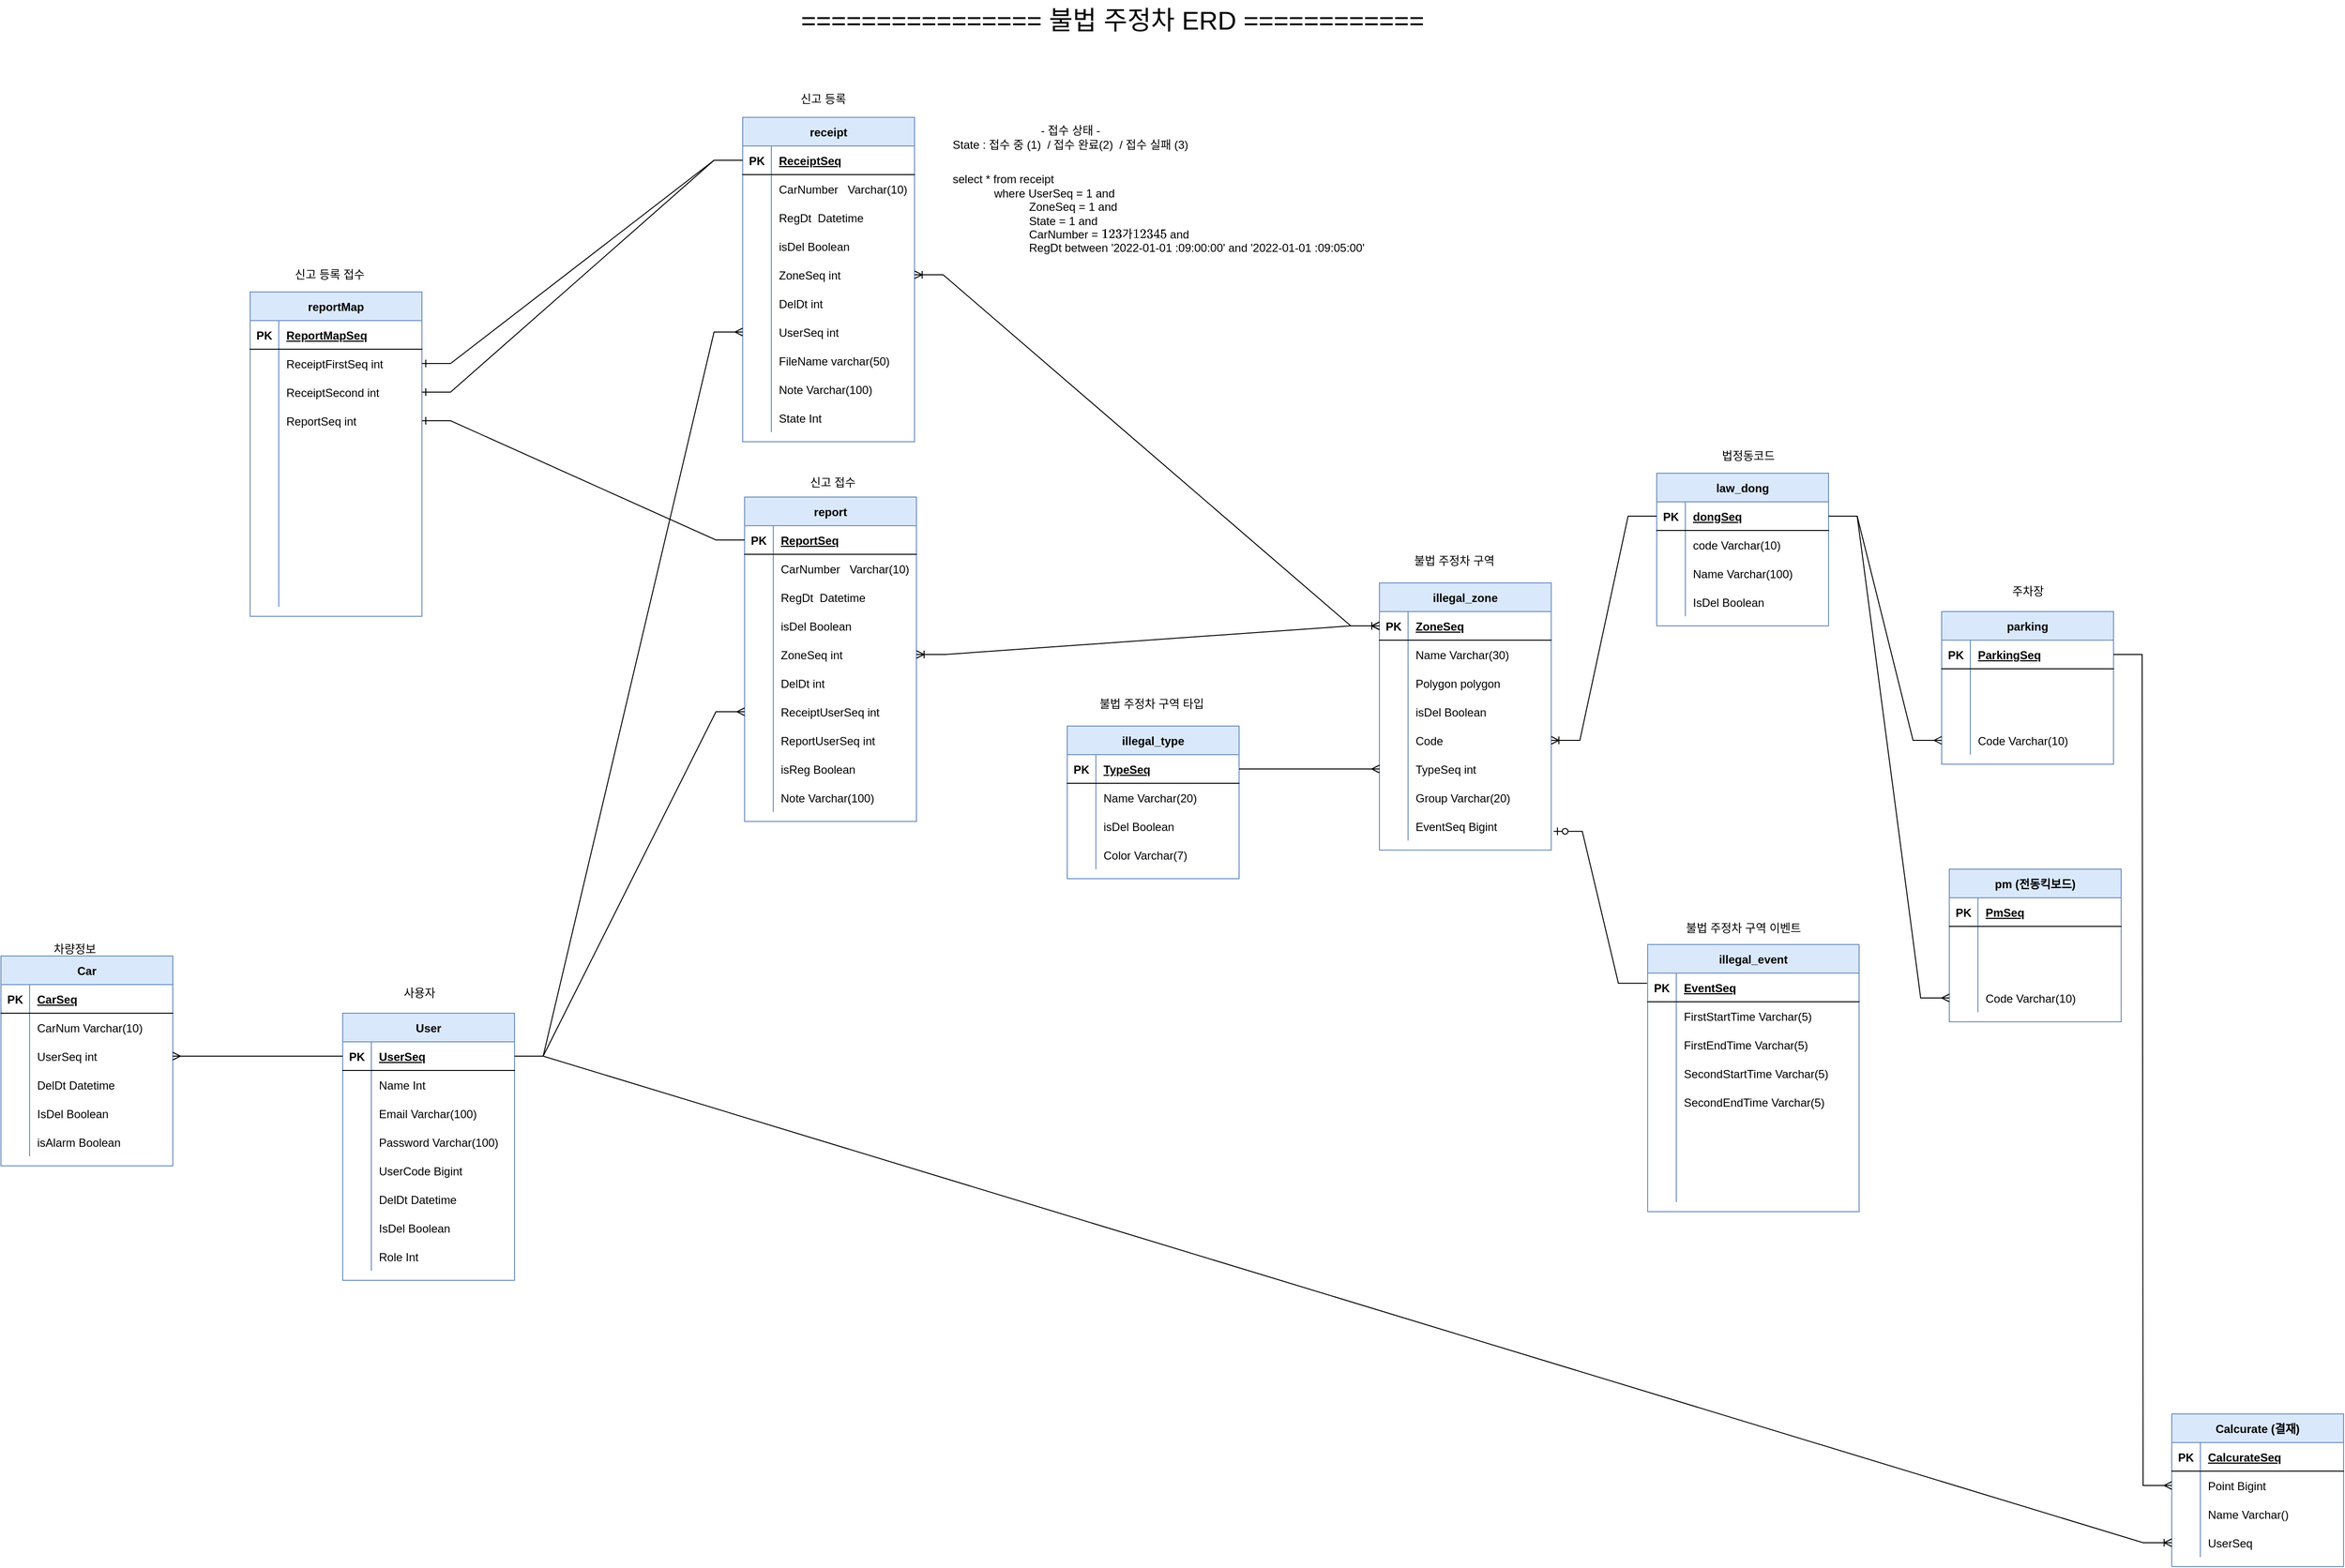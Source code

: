 <mxfile version="20.2.3" type="device"><diagram id="R2lEEEUBdFMjLlhIrx00" name="Page-1"><mxGraphModel dx="1903" dy="670" grid="0" gridSize="10" guides="1" tooltips="1" connect="1" arrows="1" fold="1" page="1" pageScale="1" pageWidth="850" pageHeight="1100" math="0" shadow="0" extFonts="Permanent Marker^https://fonts.googleapis.com/css?family=Permanent+Marker"><root><mxCell id="0"/><mxCell id="1" parent="0"/><mxCell id="jjk8D7nt9gJsf7ZzPNnP-1" value="law_dong" style="shape=table;startSize=30;container=1;collapsible=1;childLayout=tableLayout;fixedRows=1;rowLines=0;fontStyle=1;align=center;resizeLast=1;fillColor=#dae8fc;strokeColor=#6c8ebf;" parent="1" vertex="1"><mxGeometry x="966.5" y="508" width="180" height="160" as="geometry"/></mxCell><mxCell id="jjk8D7nt9gJsf7ZzPNnP-2" value="" style="shape=tableRow;horizontal=0;startSize=0;swimlaneHead=0;swimlaneBody=0;fillColor=none;collapsible=0;dropTarget=0;points=[[0,0.5],[1,0.5]];portConstraint=eastwest;top=0;left=0;right=0;bottom=1;" parent="jjk8D7nt9gJsf7ZzPNnP-1" vertex="1"><mxGeometry y="30" width="180" height="30" as="geometry"/></mxCell><mxCell id="jjk8D7nt9gJsf7ZzPNnP-3" value="PK" style="shape=partialRectangle;connectable=0;fillColor=none;top=0;left=0;bottom=0;right=0;fontStyle=1;overflow=hidden;" parent="jjk8D7nt9gJsf7ZzPNnP-2" vertex="1"><mxGeometry width="30" height="30" as="geometry"><mxRectangle width="30" height="30" as="alternateBounds"/></mxGeometry></mxCell><mxCell id="jjk8D7nt9gJsf7ZzPNnP-4" value="dongSeq" style="shape=partialRectangle;connectable=0;fillColor=none;top=0;left=0;bottom=0;right=0;align=left;spacingLeft=6;fontStyle=5;overflow=hidden;" parent="jjk8D7nt9gJsf7ZzPNnP-2" vertex="1"><mxGeometry x="30" width="150" height="30" as="geometry"><mxRectangle width="150" height="30" as="alternateBounds"/></mxGeometry></mxCell><mxCell id="jjk8D7nt9gJsf7ZzPNnP-5" value="" style="shape=tableRow;horizontal=0;startSize=0;swimlaneHead=0;swimlaneBody=0;fillColor=none;collapsible=0;dropTarget=0;points=[[0,0.5],[1,0.5]];portConstraint=eastwest;top=0;left=0;right=0;bottom=0;" parent="jjk8D7nt9gJsf7ZzPNnP-1" vertex="1"><mxGeometry y="60" width="180" height="30" as="geometry"/></mxCell><mxCell id="jjk8D7nt9gJsf7ZzPNnP-6" value="    " style="shape=partialRectangle;connectable=0;fillColor=none;top=0;left=0;bottom=0;right=0;editable=1;overflow=hidden;" parent="jjk8D7nt9gJsf7ZzPNnP-5" vertex="1"><mxGeometry width="30" height="30" as="geometry"><mxRectangle width="30" height="30" as="alternateBounds"/></mxGeometry></mxCell><mxCell id="jjk8D7nt9gJsf7ZzPNnP-7" value="code Varchar(10)" style="shape=partialRectangle;connectable=0;fillColor=none;top=0;left=0;bottom=0;right=0;align=left;spacingLeft=6;overflow=hidden;" parent="jjk8D7nt9gJsf7ZzPNnP-5" vertex="1"><mxGeometry x="30" width="150" height="30" as="geometry"><mxRectangle width="150" height="30" as="alternateBounds"/></mxGeometry></mxCell><mxCell id="jjk8D7nt9gJsf7ZzPNnP-8" value="" style="shape=tableRow;horizontal=0;startSize=0;swimlaneHead=0;swimlaneBody=0;fillColor=none;collapsible=0;dropTarget=0;points=[[0,0.5],[1,0.5]];portConstraint=eastwest;top=0;left=0;right=0;bottom=0;" parent="jjk8D7nt9gJsf7ZzPNnP-1" vertex="1"><mxGeometry y="90" width="180" height="30" as="geometry"/></mxCell><mxCell id="jjk8D7nt9gJsf7ZzPNnP-9" value="                " style="shape=partialRectangle;connectable=0;fillColor=none;top=0;left=0;bottom=0;right=0;editable=1;overflow=hidden;" parent="jjk8D7nt9gJsf7ZzPNnP-8" vertex="1"><mxGeometry width="30" height="30" as="geometry"><mxRectangle width="30" height="30" as="alternateBounds"/></mxGeometry></mxCell><mxCell id="jjk8D7nt9gJsf7ZzPNnP-10" value="Name Varchar(100)" style="shape=partialRectangle;connectable=0;fillColor=none;top=0;left=0;bottom=0;right=0;align=left;spacingLeft=6;overflow=hidden;" parent="jjk8D7nt9gJsf7ZzPNnP-8" vertex="1"><mxGeometry x="30" width="150" height="30" as="geometry"><mxRectangle width="150" height="30" as="alternateBounds"/></mxGeometry></mxCell><mxCell id="jjk8D7nt9gJsf7ZzPNnP-11" value="" style="shape=tableRow;horizontal=0;startSize=0;swimlaneHead=0;swimlaneBody=0;fillColor=none;collapsible=0;dropTarget=0;points=[[0,0.5],[1,0.5]];portConstraint=eastwest;top=0;left=0;right=0;bottom=0;" parent="jjk8D7nt9gJsf7ZzPNnP-1" vertex="1"><mxGeometry y="120" width="180" height="30" as="geometry"/></mxCell><mxCell id="jjk8D7nt9gJsf7ZzPNnP-12" value="" style="shape=partialRectangle;connectable=0;fillColor=none;top=0;left=0;bottom=0;right=0;editable=1;overflow=hidden;" parent="jjk8D7nt9gJsf7ZzPNnP-11" vertex="1"><mxGeometry width="30" height="30" as="geometry"><mxRectangle width="30" height="30" as="alternateBounds"/></mxGeometry></mxCell><mxCell id="jjk8D7nt9gJsf7ZzPNnP-13" value="IsDel Boolean" style="shape=partialRectangle;connectable=0;fillColor=none;top=0;left=0;bottom=0;right=0;align=left;spacingLeft=6;overflow=hidden;" parent="jjk8D7nt9gJsf7ZzPNnP-11" vertex="1"><mxGeometry x="30" width="150" height="30" as="geometry"><mxRectangle width="150" height="30" as="alternateBounds"/></mxGeometry></mxCell><mxCell id="jjk8D7nt9gJsf7ZzPNnP-14" value="parking" style="shape=table;startSize=30;container=1;collapsible=1;childLayout=tableLayout;fixedRows=1;rowLines=0;fontStyle=1;align=center;resizeLast=1;fillColor=#dae8fc;strokeColor=#6c8ebf;" parent="1" vertex="1"><mxGeometry x="1265" y="653" width="180" height="160" as="geometry"/></mxCell><mxCell id="jjk8D7nt9gJsf7ZzPNnP-15" value="" style="shape=tableRow;horizontal=0;startSize=0;swimlaneHead=0;swimlaneBody=0;fillColor=none;collapsible=0;dropTarget=0;points=[[0,0.5],[1,0.5]];portConstraint=eastwest;top=0;left=0;right=0;bottom=1;" parent="jjk8D7nt9gJsf7ZzPNnP-14" vertex="1"><mxGeometry y="30" width="180" height="30" as="geometry"/></mxCell><mxCell id="jjk8D7nt9gJsf7ZzPNnP-16" value="PK" style="shape=partialRectangle;connectable=0;fillColor=none;top=0;left=0;bottom=0;right=0;fontStyle=1;overflow=hidden;" parent="jjk8D7nt9gJsf7ZzPNnP-15" vertex="1"><mxGeometry width="30" height="30" as="geometry"><mxRectangle width="30" height="30" as="alternateBounds"/></mxGeometry></mxCell><mxCell id="jjk8D7nt9gJsf7ZzPNnP-17" value="ParkingSeq" style="shape=partialRectangle;connectable=0;fillColor=none;top=0;left=0;bottom=0;right=0;align=left;spacingLeft=6;fontStyle=5;overflow=hidden;" parent="jjk8D7nt9gJsf7ZzPNnP-15" vertex="1"><mxGeometry x="30" width="150" height="30" as="geometry"><mxRectangle width="150" height="30" as="alternateBounds"/></mxGeometry></mxCell><mxCell id="jjk8D7nt9gJsf7ZzPNnP-18" value="" style="shape=tableRow;horizontal=0;startSize=0;swimlaneHead=0;swimlaneBody=0;fillColor=none;collapsible=0;dropTarget=0;points=[[0,0.5],[1,0.5]];portConstraint=eastwest;top=0;left=0;right=0;bottom=0;" parent="jjk8D7nt9gJsf7ZzPNnP-14" vertex="1"><mxGeometry y="60" width="180" height="30" as="geometry"/></mxCell><mxCell id="jjk8D7nt9gJsf7ZzPNnP-19" value="    " style="shape=partialRectangle;connectable=0;fillColor=none;top=0;left=0;bottom=0;right=0;editable=1;overflow=hidden;" parent="jjk8D7nt9gJsf7ZzPNnP-18" vertex="1"><mxGeometry width="30" height="30" as="geometry"><mxRectangle width="30" height="30" as="alternateBounds"/></mxGeometry></mxCell><mxCell id="jjk8D7nt9gJsf7ZzPNnP-20" value="" style="shape=partialRectangle;connectable=0;fillColor=none;top=0;left=0;bottom=0;right=0;align=left;spacingLeft=6;overflow=hidden;" parent="jjk8D7nt9gJsf7ZzPNnP-18" vertex="1"><mxGeometry x="30" width="150" height="30" as="geometry"><mxRectangle width="150" height="30" as="alternateBounds"/></mxGeometry></mxCell><mxCell id="jjk8D7nt9gJsf7ZzPNnP-21" value="" style="shape=tableRow;horizontal=0;startSize=0;swimlaneHead=0;swimlaneBody=0;fillColor=none;collapsible=0;dropTarget=0;points=[[0,0.5],[1,0.5]];portConstraint=eastwest;top=0;left=0;right=0;bottom=0;" parent="jjk8D7nt9gJsf7ZzPNnP-14" vertex="1"><mxGeometry y="90" width="180" height="30" as="geometry"/></mxCell><mxCell id="jjk8D7nt9gJsf7ZzPNnP-22" value="        " style="shape=partialRectangle;connectable=0;fillColor=none;top=0;left=0;bottom=0;right=0;editable=1;overflow=hidden;" parent="jjk8D7nt9gJsf7ZzPNnP-21" vertex="1"><mxGeometry width="30" height="30" as="geometry"><mxRectangle width="30" height="30" as="alternateBounds"/></mxGeometry></mxCell><mxCell id="jjk8D7nt9gJsf7ZzPNnP-23" value="" style="shape=partialRectangle;connectable=0;fillColor=none;top=0;left=0;bottom=0;right=0;align=left;spacingLeft=6;overflow=hidden;" parent="jjk8D7nt9gJsf7ZzPNnP-21" vertex="1"><mxGeometry x="30" width="150" height="30" as="geometry"><mxRectangle width="150" height="30" as="alternateBounds"/></mxGeometry></mxCell><mxCell id="jjk8D7nt9gJsf7ZzPNnP-24" value="" style="shape=tableRow;horizontal=0;startSize=0;swimlaneHead=0;swimlaneBody=0;fillColor=none;collapsible=0;dropTarget=0;points=[[0,0.5],[1,0.5]];portConstraint=eastwest;top=0;left=0;right=0;bottom=0;" parent="jjk8D7nt9gJsf7ZzPNnP-14" vertex="1"><mxGeometry y="120" width="180" height="30" as="geometry"/></mxCell><mxCell id="jjk8D7nt9gJsf7ZzPNnP-25" value="" style="shape=partialRectangle;connectable=0;fillColor=none;top=0;left=0;bottom=0;right=0;editable=1;overflow=hidden;" parent="jjk8D7nt9gJsf7ZzPNnP-24" vertex="1"><mxGeometry width="30" height="30" as="geometry"><mxRectangle width="30" height="30" as="alternateBounds"/></mxGeometry></mxCell><mxCell id="jjk8D7nt9gJsf7ZzPNnP-26" value="Code Varchar(10)" style="shape=partialRectangle;connectable=0;fillColor=none;top=0;left=0;bottom=0;right=0;align=left;spacingLeft=6;overflow=hidden;" parent="jjk8D7nt9gJsf7ZzPNnP-24" vertex="1"><mxGeometry x="30" width="150" height="30" as="geometry"><mxRectangle width="150" height="30" as="alternateBounds"/></mxGeometry></mxCell><mxCell id="3DWejF1mRMMbf0ybZzaF-1" value="illegal_zone" style="shape=table;startSize=30;container=1;collapsible=1;childLayout=tableLayout;fixedRows=1;rowLines=0;fontStyle=1;align=center;resizeLast=1;fillColor=#dae8fc;strokeColor=#6c8ebf;" parent="1" vertex="1"><mxGeometry x="676" y="623" width="180" height="280" as="geometry"/></mxCell><mxCell id="3DWejF1mRMMbf0ybZzaF-2" value="" style="shape=tableRow;horizontal=0;startSize=0;swimlaneHead=0;swimlaneBody=0;fillColor=none;collapsible=0;dropTarget=0;points=[[0,0.5],[1,0.5]];portConstraint=eastwest;top=0;left=0;right=0;bottom=1;" parent="3DWejF1mRMMbf0ybZzaF-1" vertex="1"><mxGeometry y="30" width="180" height="30" as="geometry"/></mxCell><mxCell id="3DWejF1mRMMbf0ybZzaF-3" value="PK" style="shape=partialRectangle;connectable=0;fillColor=none;top=0;left=0;bottom=0;right=0;fontStyle=1;overflow=hidden;" parent="3DWejF1mRMMbf0ybZzaF-2" vertex="1"><mxGeometry width="30" height="30" as="geometry"><mxRectangle width="30" height="30" as="alternateBounds"/></mxGeometry></mxCell><mxCell id="3DWejF1mRMMbf0ybZzaF-4" value="ZoneSeq" style="shape=partialRectangle;connectable=0;fillColor=none;top=0;left=0;bottom=0;right=0;align=left;spacingLeft=6;fontStyle=5;overflow=hidden;" parent="3DWejF1mRMMbf0ybZzaF-2" vertex="1"><mxGeometry x="30" width="150" height="30" as="geometry"><mxRectangle width="150" height="30" as="alternateBounds"/></mxGeometry></mxCell><mxCell id="3DWejF1mRMMbf0ybZzaF-5" value="" style="shape=tableRow;horizontal=0;startSize=0;swimlaneHead=0;swimlaneBody=0;fillColor=none;collapsible=0;dropTarget=0;points=[[0,0.5],[1,0.5]];portConstraint=eastwest;top=0;left=0;right=0;bottom=0;" parent="3DWejF1mRMMbf0ybZzaF-1" vertex="1"><mxGeometry y="60" width="180" height="30" as="geometry"/></mxCell><mxCell id="3DWejF1mRMMbf0ybZzaF-6" value="    " style="shape=partialRectangle;connectable=0;fillColor=none;top=0;left=0;bottom=0;right=0;editable=1;overflow=hidden;" parent="3DWejF1mRMMbf0ybZzaF-5" vertex="1"><mxGeometry width="30" height="30" as="geometry"><mxRectangle width="30" height="30" as="alternateBounds"/></mxGeometry></mxCell><mxCell id="3DWejF1mRMMbf0ybZzaF-7" value="Name Varchar(30)" style="shape=partialRectangle;connectable=0;fillColor=none;top=0;left=0;bottom=0;right=0;align=left;spacingLeft=6;overflow=hidden;" parent="3DWejF1mRMMbf0ybZzaF-5" vertex="1"><mxGeometry x="30" width="150" height="30" as="geometry"><mxRectangle width="150" height="30" as="alternateBounds"/></mxGeometry></mxCell><mxCell id="3DWejF1mRMMbf0ybZzaF-8" value="" style="shape=tableRow;horizontal=0;startSize=0;swimlaneHead=0;swimlaneBody=0;fillColor=none;collapsible=0;dropTarget=0;points=[[0,0.5],[1,0.5]];portConstraint=eastwest;top=0;left=0;right=0;bottom=0;" parent="3DWejF1mRMMbf0ybZzaF-1" vertex="1"><mxGeometry y="90" width="180" height="30" as="geometry"/></mxCell><mxCell id="3DWejF1mRMMbf0ybZzaF-9" value="        " style="shape=partialRectangle;connectable=0;fillColor=none;top=0;left=0;bottom=0;right=0;editable=1;overflow=hidden;" parent="3DWejF1mRMMbf0ybZzaF-8" vertex="1"><mxGeometry width="30" height="30" as="geometry"><mxRectangle width="30" height="30" as="alternateBounds"/></mxGeometry></mxCell><mxCell id="3DWejF1mRMMbf0ybZzaF-10" value="Polygon polygon" style="shape=partialRectangle;connectable=0;fillColor=none;top=0;left=0;bottom=0;right=0;align=left;spacingLeft=6;overflow=hidden;" parent="3DWejF1mRMMbf0ybZzaF-8" vertex="1"><mxGeometry x="30" width="150" height="30" as="geometry"><mxRectangle width="150" height="30" as="alternateBounds"/></mxGeometry></mxCell><mxCell id="3DWejF1mRMMbf0ybZzaF-11" value="" style="shape=tableRow;horizontal=0;startSize=0;swimlaneHead=0;swimlaneBody=0;fillColor=none;collapsible=0;dropTarget=0;points=[[0,0.5],[1,0.5]];portConstraint=eastwest;top=0;left=0;right=0;bottom=0;" parent="3DWejF1mRMMbf0ybZzaF-1" vertex="1"><mxGeometry y="120" width="180" height="30" as="geometry"/></mxCell><mxCell id="3DWejF1mRMMbf0ybZzaF-12" value="" style="shape=partialRectangle;connectable=0;fillColor=none;top=0;left=0;bottom=0;right=0;editable=1;overflow=hidden;" parent="3DWejF1mRMMbf0ybZzaF-11" vertex="1"><mxGeometry width="30" height="30" as="geometry"><mxRectangle width="30" height="30" as="alternateBounds"/></mxGeometry></mxCell><mxCell id="3DWejF1mRMMbf0ybZzaF-13" value="isDel Boolean" style="shape=partialRectangle;connectable=0;fillColor=none;top=0;left=0;bottom=0;right=0;align=left;spacingLeft=6;overflow=hidden;" parent="3DWejF1mRMMbf0ybZzaF-11" vertex="1"><mxGeometry x="30" width="150" height="30" as="geometry"><mxRectangle width="150" height="30" as="alternateBounds"/></mxGeometry></mxCell><mxCell id="3DWejF1mRMMbf0ybZzaF-14" style="shape=tableRow;horizontal=0;startSize=0;swimlaneHead=0;swimlaneBody=0;fillColor=none;collapsible=0;dropTarget=0;points=[[0,0.5],[1,0.5]];portConstraint=eastwest;top=0;left=0;right=0;bottom=0;" parent="3DWejF1mRMMbf0ybZzaF-1" vertex="1"><mxGeometry y="150" width="180" height="30" as="geometry"/></mxCell><mxCell id="3DWejF1mRMMbf0ybZzaF-15" style="shape=partialRectangle;connectable=0;fillColor=none;top=0;left=0;bottom=0;right=0;editable=1;overflow=hidden;" parent="3DWejF1mRMMbf0ybZzaF-14" vertex="1"><mxGeometry width="30" height="30" as="geometry"><mxRectangle width="30" height="30" as="alternateBounds"/></mxGeometry></mxCell><mxCell id="3DWejF1mRMMbf0ybZzaF-16" value="Code " style="shape=partialRectangle;connectable=0;fillColor=none;top=0;left=0;bottom=0;right=0;align=left;spacingLeft=6;overflow=hidden;" parent="3DWejF1mRMMbf0ybZzaF-14" vertex="1"><mxGeometry x="30" width="150" height="30" as="geometry"><mxRectangle width="150" height="30" as="alternateBounds"/></mxGeometry></mxCell><mxCell id="3DWejF1mRMMbf0ybZzaF-38" style="shape=tableRow;horizontal=0;startSize=0;swimlaneHead=0;swimlaneBody=0;fillColor=none;collapsible=0;dropTarget=0;points=[[0,0.5],[1,0.5]];portConstraint=eastwest;top=0;left=0;right=0;bottom=0;" parent="3DWejF1mRMMbf0ybZzaF-1" vertex="1"><mxGeometry y="180" width="180" height="30" as="geometry"/></mxCell><mxCell id="3DWejF1mRMMbf0ybZzaF-39" style="shape=partialRectangle;connectable=0;fillColor=none;top=0;left=0;bottom=0;right=0;editable=1;overflow=hidden;" parent="3DWejF1mRMMbf0ybZzaF-38" vertex="1"><mxGeometry width="30" height="30" as="geometry"><mxRectangle width="30" height="30" as="alternateBounds"/></mxGeometry></mxCell><mxCell id="3DWejF1mRMMbf0ybZzaF-40" value="TypeSeq int" style="shape=partialRectangle;connectable=0;fillColor=none;top=0;left=0;bottom=0;right=0;align=left;spacingLeft=6;overflow=hidden;" parent="3DWejF1mRMMbf0ybZzaF-38" vertex="1"><mxGeometry x="30" width="150" height="30" as="geometry"><mxRectangle width="150" height="30" as="alternateBounds"/></mxGeometry></mxCell><mxCell id="Xz1jx7ooLgkBitIllxFq-1" style="shape=tableRow;horizontal=0;startSize=0;swimlaneHead=0;swimlaneBody=0;fillColor=none;collapsible=0;dropTarget=0;points=[[0,0.5],[1,0.5]];portConstraint=eastwest;top=0;left=0;right=0;bottom=0;" vertex="1" parent="3DWejF1mRMMbf0ybZzaF-1"><mxGeometry y="210" width="180" height="30" as="geometry"/></mxCell><mxCell id="Xz1jx7ooLgkBitIllxFq-2" style="shape=partialRectangle;connectable=0;fillColor=none;top=0;left=0;bottom=0;right=0;editable=1;overflow=hidden;" vertex="1" parent="Xz1jx7ooLgkBitIllxFq-1"><mxGeometry width="30" height="30" as="geometry"><mxRectangle width="30" height="30" as="alternateBounds"/></mxGeometry></mxCell><mxCell id="Xz1jx7ooLgkBitIllxFq-3" value="Group Varchar(20)" style="shape=partialRectangle;connectable=0;fillColor=none;top=0;left=0;bottom=0;right=0;align=left;spacingLeft=6;overflow=hidden;" vertex="1" parent="Xz1jx7ooLgkBitIllxFq-1"><mxGeometry x="30" width="150" height="30" as="geometry"><mxRectangle width="150" height="30" as="alternateBounds"/></mxGeometry></mxCell><mxCell id="Xz1jx7ooLgkBitIllxFq-4" style="shape=tableRow;horizontal=0;startSize=0;swimlaneHead=0;swimlaneBody=0;fillColor=none;collapsible=0;dropTarget=0;points=[[0,0.5],[1,0.5]];portConstraint=eastwest;top=0;left=0;right=0;bottom=0;" vertex="1" parent="3DWejF1mRMMbf0ybZzaF-1"><mxGeometry y="240" width="180" height="30" as="geometry"/></mxCell><mxCell id="Xz1jx7ooLgkBitIllxFq-5" style="shape=partialRectangle;connectable=0;fillColor=none;top=0;left=0;bottom=0;right=0;editable=1;overflow=hidden;" vertex="1" parent="Xz1jx7ooLgkBitIllxFq-4"><mxGeometry width="30" height="30" as="geometry"><mxRectangle width="30" height="30" as="alternateBounds"/></mxGeometry></mxCell><mxCell id="Xz1jx7ooLgkBitIllxFq-6" value="EventSeq Bigint" style="shape=partialRectangle;connectable=0;fillColor=none;top=0;left=0;bottom=0;right=0;align=left;spacingLeft=6;overflow=hidden;" vertex="1" parent="Xz1jx7ooLgkBitIllxFq-4"><mxGeometry x="30" width="150" height="30" as="geometry"><mxRectangle width="150" height="30" as="alternateBounds"/></mxGeometry></mxCell><mxCell id="3DWejF1mRMMbf0ybZzaF-18" value="" style="edgeStyle=entityRelationEdgeStyle;fontSize=12;html=1;endArrow=ERoneToMany;rounded=0;exitX=0;exitY=0.5;exitDx=0;exitDy=0;entryX=1;entryY=0.5;entryDx=0;entryDy=0;" parent="1" source="jjk8D7nt9gJsf7ZzPNnP-2" target="3DWejF1mRMMbf0ybZzaF-14" edge="1"><mxGeometry width="100" height="100" relative="1" as="geometry"><mxPoint x="1288" y="862" as="sourcePoint"/><mxPoint x="1610" y="998" as="targetPoint"/></mxGeometry></mxCell><mxCell id="3DWejF1mRMMbf0ybZzaF-19" value="" style="edgeStyle=entityRelationEdgeStyle;fontSize=12;html=1;endArrow=ERmany;rounded=0;exitX=1;exitY=0.5;exitDx=0;exitDy=0;entryX=0;entryY=0.5;entryDx=0;entryDy=0;" parent="1" source="jjk8D7nt9gJsf7ZzPNnP-2" target="jjk8D7nt9gJsf7ZzPNnP-24" edge="1"><mxGeometry width="100" height="100" relative="1" as="geometry"><mxPoint x="1510" y="1098" as="sourcePoint"/><mxPoint x="1610" y="998" as="targetPoint"/></mxGeometry></mxCell><mxCell id="3DWejF1mRMMbf0ybZzaF-20" value="illegal_type" style="shape=table;startSize=30;container=1;collapsible=1;childLayout=tableLayout;fixedRows=1;rowLines=0;fontStyle=1;align=center;resizeLast=1;fillColor=#dae8fc;strokeColor=#6c8ebf;" parent="1" vertex="1"><mxGeometry x="349" y="773" width="180" height="160" as="geometry"/></mxCell><mxCell id="3DWejF1mRMMbf0ybZzaF-21" value="" style="shape=tableRow;horizontal=0;startSize=0;swimlaneHead=0;swimlaneBody=0;fillColor=none;collapsible=0;dropTarget=0;points=[[0,0.5],[1,0.5]];portConstraint=eastwest;top=0;left=0;right=0;bottom=1;" parent="3DWejF1mRMMbf0ybZzaF-20" vertex="1"><mxGeometry y="30" width="180" height="30" as="geometry"/></mxCell><mxCell id="3DWejF1mRMMbf0ybZzaF-22" value="PK" style="shape=partialRectangle;connectable=0;fillColor=none;top=0;left=0;bottom=0;right=0;fontStyle=1;overflow=hidden;" parent="3DWejF1mRMMbf0ybZzaF-21" vertex="1"><mxGeometry width="30" height="30" as="geometry"><mxRectangle width="30" height="30" as="alternateBounds"/></mxGeometry></mxCell><mxCell id="3DWejF1mRMMbf0ybZzaF-23" value="TypeSeq" style="shape=partialRectangle;connectable=0;fillColor=none;top=0;left=0;bottom=0;right=0;align=left;spacingLeft=6;fontStyle=5;overflow=hidden;" parent="3DWejF1mRMMbf0ybZzaF-21" vertex="1"><mxGeometry x="30" width="150" height="30" as="geometry"><mxRectangle width="150" height="30" as="alternateBounds"/></mxGeometry></mxCell><mxCell id="3DWejF1mRMMbf0ybZzaF-24" value="" style="shape=tableRow;horizontal=0;startSize=0;swimlaneHead=0;swimlaneBody=0;fillColor=none;collapsible=0;dropTarget=0;points=[[0,0.5],[1,0.5]];portConstraint=eastwest;top=0;left=0;right=0;bottom=0;" parent="3DWejF1mRMMbf0ybZzaF-20" vertex="1"><mxGeometry y="60" width="180" height="30" as="geometry"/></mxCell><mxCell id="3DWejF1mRMMbf0ybZzaF-25" value="" style="shape=partialRectangle;connectable=0;fillColor=none;top=0;left=0;bottom=0;right=0;editable=1;overflow=hidden;" parent="3DWejF1mRMMbf0ybZzaF-24" vertex="1"><mxGeometry width="30" height="30" as="geometry"><mxRectangle width="30" height="30" as="alternateBounds"/></mxGeometry></mxCell><mxCell id="3DWejF1mRMMbf0ybZzaF-26" value="Name Varchar(20)" style="shape=partialRectangle;connectable=0;fillColor=none;top=0;left=0;bottom=0;right=0;align=left;spacingLeft=6;overflow=hidden;" parent="3DWejF1mRMMbf0ybZzaF-24" vertex="1"><mxGeometry x="30" width="150" height="30" as="geometry"><mxRectangle width="150" height="30" as="alternateBounds"/></mxGeometry></mxCell><mxCell id="3DWejF1mRMMbf0ybZzaF-27" value="" style="shape=tableRow;horizontal=0;startSize=0;swimlaneHead=0;swimlaneBody=0;fillColor=none;collapsible=0;dropTarget=0;points=[[0,0.5],[1,0.5]];portConstraint=eastwest;top=0;left=0;right=0;bottom=0;" parent="3DWejF1mRMMbf0ybZzaF-20" vertex="1"><mxGeometry y="90" width="180" height="30" as="geometry"/></mxCell><mxCell id="3DWejF1mRMMbf0ybZzaF-28" value="" style="shape=partialRectangle;connectable=0;fillColor=none;top=0;left=0;bottom=0;right=0;editable=1;overflow=hidden;" parent="3DWejF1mRMMbf0ybZzaF-27" vertex="1"><mxGeometry width="30" height="30" as="geometry"><mxRectangle width="30" height="30" as="alternateBounds"/></mxGeometry></mxCell><mxCell id="3DWejF1mRMMbf0ybZzaF-29" value="isDel Boolean" style="shape=partialRectangle;connectable=0;fillColor=none;top=0;left=0;bottom=0;right=0;align=left;spacingLeft=6;overflow=hidden;" parent="3DWejF1mRMMbf0ybZzaF-27" vertex="1"><mxGeometry x="30" width="150" height="30" as="geometry"><mxRectangle width="150" height="30" as="alternateBounds"/></mxGeometry></mxCell><mxCell id="3DWejF1mRMMbf0ybZzaF-30" value="" style="shape=tableRow;horizontal=0;startSize=0;swimlaneHead=0;swimlaneBody=0;fillColor=none;collapsible=0;dropTarget=0;points=[[0,0.5],[1,0.5]];portConstraint=eastwest;top=0;left=0;right=0;bottom=0;" parent="3DWejF1mRMMbf0ybZzaF-20" vertex="1"><mxGeometry y="120" width="180" height="30" as="geometry"/></mxCell><mxCell id="3DWejF1mRMMbf0ybZzaF-31" value="" style="shape=partialRectangle;connectable=0;fillColor=none;top=0;left=0;bottom=0;right=0;editable=1;overflow=hidden;" parent="3DWejF1mRMMbf0ybZzaF-30" vertex="1"><mxGeometry width="30" height="30" as="geometry"><mxRectangle width="30" height="30" as="alternateBounds"/></mxGeometry></mxCell><mxCell id="3DWejF1mRMMbf0ybZzaF-32" value="Color Varchar(7)" style="shape=partialRectangle;connectable=0;fillColor=none;top=0;left=0;bottom=0;right=0;align=left;spacingLeft=6;overflow=hidden;" parent="3DWejF1mRMMbf0ybZzaF-30" vertex="1"><mxGeometry x="30" width="150" height="30" as="geometry"><mxRectangle width="150" height="30" as="alternateBounds"/></mxGeometry></mxCell><mxCell id="3DWejF1mRMMbf0ybZzaF-41" value="" style="edgeStyle=entityRelationEdgeStyle;fontSize=12;html=1;endArrow=ERmany;rounded=0;exitX=1;exitY=0.5;exitDx=0;exitDy=0;entryX=0;entryY=0.5;entryDx=0;entryDy=0;" parent="1" source="3DWejF1mRMMbf0ybZzaF-21" target="3DWejF1mRMMbf0ybZzaF-38" edge="1"><mxGeometry width="100" height="100" relative="1" as="geometry"><mxPoint x="1231" y="898" as="sourcePoint"/><mxPoint x="1331" y="798" as="targetPoint"/></mxGeometry></mxCell><mxCell id="3DWejF1mRMMbf0ybZzaF-55" value="================ 불법 주정차 ERD ============" style="text;html=1;align=center;verticalAlign=middle;resizable=0;points=[];autosize=1;strokeColor=none;fillColor=none;strokeWidth=1;fontSize=27;" parent="1" vertex="1"><mxGeometry x="55" y="12" width="682" height="44" as="geometry"/></mxCell><mxCell id="3DWejF1mRMMbf0ybZzaF-56" value="불법 주정차 구역" style="text;html=1;align=center;verticalAlign=middle;resizable=0;points=[];autosize=1;strokeColor=none;fillColor=none;" parent="1" vertex="1"><mxGeometry x="699" y="587" width="109" height="26" as="geometry"/></mxCell><mxCell id="3DWejF1mRMMbf0ybZzaF-57" value="불법 주정차 구역 타입" style="text;html=1;align=center;verticalAlign=middle;resizable=0;points=[];autosize=1;strokeColor=none;fillColor=none;" parent="1" vertex="1"><mxGeometry x="369" y="737" width="136" height="26" as="geometry"/></mxCell><mxCell id="3DWejF1mRMMbf0ybZzaF-58" value="법정동코드" style="text;html=1;align=center;verticalAlign=middle;resizable=0;points=[];autosize=1;strokeColor=none;fillColor=none;" parent="1" vertex="1"><mxGeometry x="1022.5" y="477" width="78" height="26" as="geometry"/></mxCell><mxCell id="3DWejF1mRMMbf0ybZzaF-60" value="주차장" style="text;html=1;align=center;verticalAlign=middle;resizable=0;points=[];autosize=1;strokeColor=none;fillColor=none;" parent="1" vertex="1"><mxGeometry x="1328" y="619" width="54" height="26" as="geometry"/></mxCell><mxCell id="3DWejF1mRMMbf0ybZzaF-61" value="pm (전동킥보드)" style="shape=table;startSize=30;container=1;collapsible=1;childLayout=tableLayout;fixedRows=1;rowLines=0;fontStyle=1;align=center;resizeLast=1;fillColor=#dae8fc;strokeColor=#6c8ebf;" parent="1" vertex="1"><mxGeometry x="1273" y="923" width="180" height="160" as="geometry"/></mxCell><mxCell id="3DWejF1mRMMbf0ybZzaF-62" value="" style="shape=tableRow;horizontal=0;startSize=0;swimlaneHead=0;swimlaneBody=0;fillColor=none;collapsible=0;dropTarget=0;points=[[0,0.5],[1,0.5]];portConstraint=eastwest;top=0;left=0;right=0;bottom=1;" parent="3DWejF1mRMMbf0ybZzaF-61" vertex="1"><mxGeometry y="30" width="180" height="30" as="geometry"/></mxCell><mxCell id="3DWejF1mRMMbf0ybZzaF-63" value="PK" style="shape=partialRectangle;connectable=0;fillColor=none;top=0;left=0;bottom=0;right=0;fontStyle=1;overflow=hidden;" parent="3DWejF1mRMMbf0ybZzaF-62" vertex="1"><mxGeometry width="30" height="30" as="geometry"><mxRectangle width="30" height="30" as="alternateBounds"/></mxGeometry></mxCell><mxCell id="3DWejF1mRMMbf0ybZzaF-64" value="PmSeq" style="shape=partialRectangle;connectable=0;fillColor=none;top=0;left=0;bottom=0;right=0;align=left;spacingLeft=6;fontStyle=5;overflow=hidden;" parent="3DWejF1mRMMbf0ybZzaF-62" vertex="1"><mxGeometry x="30" width="150" height="30" as="geometry"><mxRectangle width="150" height="30" as="alternateBounds"/></mxGeometry></mxCell><mxCell id="3DWejF1mRMMbf0ybZzaF-65" value="" style="shape=tableRow;horizontal=0;startSize=0;swimlaneHead=0;swimlaneBody=0;fillColor=none;collapsible=0;dropTarget=0;points=[[0,0.5],[1,0.5]];portConstraint=eastwest;top=0;left=0;right=0;bottom=0;" parent="3DWejF1mRMMbf0ybZzaF-61" vertex="1"><mxGeometry y="60" width="180" height="30" as="geometry"/></mxCell><mxCell id="3DWejF1mRMMbf0ybZzaF-66" value="    " style="shape=partialRectangle;connectable=0;fillColor=none;top=0;left=0;bottom=0;right=0;editable=1;overflow=hidden;" parent="3DWejF1mRMMbf0ybZzaF-65" vertex="1"><mxGeometry width="30" height="30" as="geometry"><mxRectangle width="30" height="30" as="alternateBounds"/></mxGeometry></mxCell><mxCell id="3DWejF1mRMMbf0ybZzaF-67" value="" style="shape=partialRectangle;connectable=0;fillColor=none;top=0;left=0;bottom=0;right=0;align=left;spacingLeft=6;overflow=hidden;" parent="3DWejF1mRMMbf0ybZzaF-65" vertex="1"><mxGeometry x="30" width="150" height="30" as="geometry"><mxRectangle width="150" height="30" as="alternateBounds"/></mxGeometry></mxCell><mxCell id="3DWejF1mRMMbf0ybZzaF-68" value="" style="shape=tableRow;horizontal=0;startSize=0;swimlaneHead=0;swimlaneBody=0;fillColor=none;collapsible=0;dropTarget=0;points=[[0,0.5],[1,0.5]];portConstraint=eastwest;top=0;left=0;right=0;bottom=0;" parent="3DWejF1mRMMbf0ybZzaF-61" vertex="1"><mxGeometry y="90" width="180" height="30" as="geometry"/></mxCell><mxCell id="3DWejF1mRMMbf0ybZzaF-69" value="        " style="shape=partialRectangle;connectable=0;fillColor=none;top=0;left=0;bottom=0;right=0;editable=1;overflow=hidden;" parent="3DWejF1mRMMbf0ybZzaF-68" vertex="1"><mxGeometry width="30" height="30" as="geometry"><mxRectangle width="30" height="30" as="alternateBounds"/></mxGeometry></mxCell><mxCell id="3DWejF1mRMMbf0ybZzaF-70" value="" style="shape=partialRectangle;connectable=0;fillColor=none;top=0;left=0;bottom=0;right=0;align=left;spacingLeft=6;overflow=hidden;" parent="3DWejF1mRMMbf0ybZzaF-68" vertex="1"><mxGeometry x="30" width="150" height="30" as="geometry"><mxRectangle width="150" height="30" as="alternateBounds"/></mxGeometry></mxCell><mxCell id="3DWejF1mRMMbf0ybZzaF-71" value="" style="shape=tableRow;horizontal=0;startSize=0;swimlaneHead=0;swimlaneBody=0;fillColor=none;collapsible=0;dropTarget=0;points=[[0,0.5],[1,0.5]];portConstraint=eastwest;top=0;left=0;right=0;bottom=0;" parent="3DWejF1mRMMbf0ybZzaF-61" vertex="1"><mxGeometry y="120" width="180" height="30" as="geometry"/></mxCell><mxCell id="3DWejF1mRMMbf0ybZzaF-72" value="" style="shape=partialRectangle;connectable=0;fillColor=none;top=0;left=0;bottom=0;right=0;editable=1;overflow=hidden;" parent="3DWejF1mRMMbf0ybZzaF-71" vertex="1"><mxGeometry width="30" height="30" as="geometry"><mxRectangle width="30" height="30" as="alternateBounds"/></mxGeometry></mxCell><mxCell id="3DWejF1mRMMbf0ybZzaF-73" value="Code Varchar(10)" style="shape=partialRectangle;connectable=0;fillColor=none;top=0;left=0;bottom=0;right=0;align=left;spacingLeft=6;overflow=hidden;" parent="3DWejF1mRMMbf0ybZzaF-71" vertex="1"><mxGeometry x="30" width="150" height="30" as="geometry"><mxRectangle width="150" height="30" as="alternateBounds"/></mxGeometry></mxCell><mxCell id="3DWejF1mRMMbf0ybZzaF-74" value="" style="edgeStyle=entityRelationEdgeStyle;fontSize=12;html=1;endArrow=ERmany;rounded=0;exitX=1;exitY=0.5;exitDx=0;exitDy=0;entryX=0;entryY=0.5;entryDx=0;entryDy=0;" parent="1" source="jjk8D7nt9gJsf7ZzPNnP-2" target="3DWejF1mRMMbf0ybZzaF-71" edge="1"><mxGeometry width="100" height="100" relative="1" as="geometry"><mxPoint x="1233" y="998" as="sourcePoint"/><mxPoint x="1333" y="898" as="targetPoint"/></mxGeometry></mxCell><mxCell id="3DWejF1mRMMbf0ybZzaF-76" value="Calcurate (결재)" style="shape=table;startSize=30;container=1;collapsible=1;childLayout=tableLayout;fixedRows=1;rowLines=0;fontStyle=1;align=center;resizeLast=1;fillColor=#dae8fc;strokeColor=#6c8ebf;" parent="1" vertex="1"><mxGeometry x="1506" y="1494" width="180" height="160" as="geometry"/></mxCell><mxCell id="3DWejF1mRMMbf0ybZzaF-77" value="" style="shape=tableRow;horizontal=0;startSize=0;swimlaneHead=0;swimlaneBody=0;fillColor=none;collapsible=0;dropTarget=0;points=[[0,0.5],[1,0.5]];portConstraint=eastwest;top=0;left=0;right=0;bottom=1;" parent="3DWejF1mRMMbf0ybZzaF-76" vertex="1"><mxGeometry y="30" width="180" height="30" as="geometry"/></mxCell><mxCell id="3DWejF1mRMMbf0ybZzaF-78" value="PK" style="shape=partialRectangle;connectable=0;fillColor=none;top=0;left=0;bottom=0;right=0;fontStyle=1;overflow=hidden;" parent="3DWejF1mRMMbf0ybZzaF-77" vertex="1"><mxGeometry width="30" height="30" as="geometry"><mxRectangle width="30" height="30" as="alternateBounds"/></mxGeometry></mxCell><mxCell id="3DWejF1mRMMbf0ybZzaF-79" value="CalcurateSeq" style="shape=partialRectangle;connectable=0;fillColor=none;top=0;left=0;bottom=0;right=0;align=left;spacingLeft=6;fontStyle=5;overflow=hidden;" parent="3DWejF1mRMMbf0ybZzaF-77" vertex="1"><mxGeometry x="30" width="150" height="30" as="geometry"><mxRectangle width="150" height="30" as="alternateBounds"/></mxGeometry></mxCell><mxCell id="3DWejF1mRMMbf0ybZzaF-80" value="" style="shape=tableRow;horizontal=0;startSize=0;swimlaneHead=0;swimlaneBody=0;fillColor=none;collapsible=0;dropTarget=0;points=[[0,0.5],[1,0.5]];portConstraint=eastwest;top=0;left=0;right=0;bottom=0;" parent="3DWejF1mRMMbf0ybZzaF-76" vertex="1"><mxGeometry y="60" width="180" height="30" as="geometry"/></mxCell><mxCell id="3DWejF1mRMMbf0ybZzaF-81" value="    " style="shape=partialRectangle;connectable=0;fillColor=none;top=0;left=0;bottom=0;right=0;editable=1;overflow=hidden;" parent="3DWejF1mRMMbf0ybZzaF-80" vertex="1"><mxGeometry width="30" height="30" as="geometry"><mxRectangle width="30" height="30" as="alternateBounds"/></mxGeometry></mxCell><mxCell id="3DWejF1mRMMbf0ybZzaF-82" value="Point Bigint" style="shape=partialRectangle;connectable=0;fillColor=none;top=0;left=0;bottom=0;right=0;align=left;spacingLeft=6;overflow=hidden;" parent="3DWejF1mRMMbf0ybZzaF-80" vertex="1"><mxGeometry x="30" width="150" height="30" as="geometry"><mxRectangle width="150" height="30" as="alternateBounds"/></mxGeometry></mxCell><mxCell id="3DWejF1mRMMbf0ybZzaF-83" value="" style="shape=tableRow;horizontal=0;startSize=0;swimlaneHead=0;swimlaneBody=0;fillColor=none;collapsible=0;dropTarget=0;points=[[0,0.5],[1,0.5]];portConstraint=eastwest;top=0;left=0;right=0;bottom=0;" parent="3DWejF1mRMMbf0ybZzaF-76" vertex="1"><mxGeometry y="90" width="180" height="30" as="geometry"/></mxCell><mxCell id="3DWejF1mRMMbf0ybZzaF-84" value="        " style="shape=partialRectangle;connectable=0;fillColor=none;top=0;left=0;bottom=0;right=0;editable=1;overflow=hidden;" parent="3DWejF1mRMMbf0ybZzaF-83" vertex="1"><mxGeometry width="30" height="30" as="geometry"><mxRectangle width="30" height="30" as="alternateBounds"/></mxGeometry></mxCell><mxCell id="3DWejF1mRMMbf0ybZzaF-85" value="Name Varchar()" style="shape=partialRectangle;connectable=0;fillColor=none;top=0;left=0;bottom=0;right=0;align=left;spacingLeft=6;overflow=hidden;" parent="3DWejF1mRMMbf0ybZzaF-83" vertex="1"><mxGeometry x="30" width="150" height="30" as="geometry"><mxRectangle width="150" height="30" as="alternateBounds"/></mxGeometry></mxCell><mxCell id="3DWejF1mRMMbf0ybZzaF-86" value="" style="shape=tableRow;horizontal=0;startSize=0;swimlaneHead=0;swimlaneBody=0;fillColor=none;collapsible=0;dropTarget=0;points=[[0,0.5],[1,0.5]];portConstraint=eastwest;top=0;left=0;right=0;bottom=0;" parent="3DWejF1mRMMbf0ybZzaF-76" vertex="1"><mxGeometry y="120" width="180" height="30" as="geometry"/></mxCell><mxCell id="3DWejF1mRMMbf0ybZzaF-87" value="" style="shape=partialRectangle;connectable=0;fillColor=none;top=0;left=0;bottom=0;right=0;editable=1;overflow=hidden;" parent="3DWejF1mRMMbf0ybZzaF-86" vertex="1"><mxGeometry width="30" height="30" as="geometry"><mxRectangle width="30" height="30" as="alternateBounds"/></mxGeometry></mxCell><mxCell id="3DWejF1mRMMbf0ybZzaF-88" value="UserSeq" style="shape=partialRectangle;connectable=0;fillColor=none;top=0;left=0;bottom=0;right=0;align=left;spacingLeft=6;overflow=hidden;" parent="3DWejF1mRMMbf0ybZzaF-86" vertex="1"><mxGeometry x="30" width="150" height="30" as="geometry"><mxRectangle width="150" height="30" as="alternateBounds"/></mxGeometry></mxCell><mxCell id="3DWejF1mRMMbf0ybZzaF-91" value="" style="edgeStyle=entityRelationEdgeStyle;fontSize=12;html=1;endArrow=ERmany;rounded=0;exitX=1;exitY=0.5;exitDx=0;exitDy=0;entryX=0;entryY=0.5;entryDx=0;entryDy=0;" parent="1" source="jjk8D7nt9gJsf7ZzPNnP-15" target="3DWejF1mRMMbf0ybZzaF-80" edge="1"><mxGeometry width="100" height="100" relative="1" as="geometry"><mxPoint x="1533" y="998" as="sourcePoint"/><mxPoint x="1633" y="898" as="targetPoint"/></mxGeometry></mxCell><mxCell id="k230CiZL6Hb0ybEDD3Pb-1" value="report" style="shape=table;startSize=30;container=1;collapsible=1;childLayout=tableLayout;fixedRows=1;rowLines=0;fontStyle=1;align=center;resizeLast=1;fillColor=#dae8fc;strokeColor=#6c8ebf;" parent="1" vertex="1"><mxGeometry x="11" y="533" width="180" height="340" as="geometry"/></mxCell><mxCell id="k230CiZL6Hb0ybEDD3Pb-2" value="" style="shape=tableRow;horizontal=0;startSize=0;swimlaneHead=0;swimlaneBody=0;fillColor=none;collapsible=0;dropTarget=0;points=[[0,0.5],[1,0.5]];portConstraint=eastwest;top=0;left=0;right=0;bottom=1;" parent="k230CiZL6Hb0ybEDD3Pb-1" vertex="1"><mxGeometry y="30" width="180" height="30" as="geometry"/></mxCell><mxCell id="k230CiZL6Hb0ybEDD3Pb-3" value="PK" style="shape=partialRectangle;connectable=0;fillColor=none;top=0;left=0;bottom=0;right=0;fontStyle=1;overflow=hidden;" parent="k230CiZL6Hb0ybEDD3Pb-2" vertex="1"><mxGeometry width="30" height="30" as="geometry"><mxRectangle width="30" height="30" as="alternateBounds"/></mxGeometry></mxCell><mxCell id="k230CiZL6Hb0ybEDD3Pb-4" value="ReportSeq" style="shape=partialRectangle;connectable=0;fillColor=none;top=0;left=0;bottom=0;right=0;align=left;spacingLeft=6;fontStyle=5;overflow=hidden;" parent="k230CiZL6Hb0ybEDD3Pb-2" vertex="1"><mxGeometry x="30" width="150" height="30" as="geometry"><mxRectangle width="150" height="30" as="alternateBounds"/></mxGeometry></mxCell><mxCell id="k230CiZL6Hb0ybEDD3Pb-5" value="" style="shape=tableRow;horizontal=0;startSize=0;swimlaneHead=0;swimlaneBody=0;fillColor=none;collapsible=0;dropTarget=0;points=[[0,0.5],[1,0.5]];portConstraint=eastwest;top=0;left=0;right=0;bottom=0;" parent="k230CiZL6Hb0ybEDD3Pb-1" vertex="1"><mxGeometry y="60" width="180" height="30" as="geometry"/></mxCell><mxCell id="k230CiZL6Hb0ybEDD3Pb-6" value="    " style="shape=partialRectangle;connectable=0;fillColor=none;top=0;left=0;bottom=0;right=0;editable=1;overflow=hidden;" parent="k230CiZL6Hb0ybEDD3Pb-5" vertex="1"><mxGeometry width="30" height="30" as="geometry"><mxRectangle width="30" height="30" as="alternateBounds"/></mxGeometry></mxCell><mxCell id="k230CiZL6Hb0ybEDD3Pb-7" value="CarNumber   Varchar(10)" style="shape=partialRectangle;connectable=0;fillColor=none;top=0;left=0;bottom=0;right=0;align=left;spacingLeft=6;overflow=hidden;" parent="k230CiZL6Hb0ybEDD3Pb-5" vertex="1"><mxGeometry x="30" width="150" height="30" as="geometry"><mxRectangle width="150" height="30" as="alternateBounds"/></mxGeometry></mxCell><mxCell id="k230CiZL6Hb0ybEDD3Pb-8" value="" style="shape=tableRow;horizontal=0;startSize=0;swimlaneHead=0;swimlaneBody=0;fillColor=none;collapsible=0;dropTarget=0;points=[[0,0.5],[1,0.5]];portConstraint=eastwest;top=0;left=0;right=0;bottom=0;" parent="k230CiZL6Hb0ybEDD3Pb-1" vertex="1"><mxGeometry y="90" width="180" height="30" as="geometry"/></mxCell><mxCell id="k230CiZL6Hb0ybEDD3Pb-9" value="        " style="shape=partialRectangle;connectable=0;fillColor=none;top=0;left=0;bottom=0;right=0;editable=1;overflow=hidden;" parent="k230CiZL6Hb0ybEDD3Pb-8" vertex="1"><mxGeometry width="30" height="30" as="geometry"><mxRectangle width="30" height="30" as="alternateBounds"/></mxGeometry></mxCell><mxCell id="k230CiZL6Hb0ybEDD3Pb-10" value="RegDt  Datetime" style="shape=partialRectangle;connectable=0;fillColor=none;top=0;left=0;bottom=0;right=0;align=left;spacingLeft=6;overflow=hidden;" parent="k230CiZL6Hb0ybEDD3Pb-8" vertex="1"><mxGeometry x="30" width="150" height="30" as="geometry"><mxRectangle width="150" height="30" as="alternateBounds"/></mxGeometry></mxCell><mxCell id="k230CiZL6Hb0ybEDD3Pb-11" value="" style="shape=tableRow;horizontal=0;startSize=0;swimlaneHead=0;swimlaneBody=0;fillColor=none;collapsible=0;dropTarget=0;points=[[0,0.5],[1,0.5]];portConstraint=eastwest;top=0;left=0;right=0;bottom=0;" parent="k230CiZL6Hb0ybEDD3Pb-1" vertex="1"><mxGeometry y="120" width="180" height="30" as="geometry"/></mxCell><mxCell id="k230CiZL6Hb0ybEDD3Pb-12" value="" style="shape=partialRectangle;connectable=0;fillColor=none;top=0;left=0;bottom=0;right=0;editable=1;overflow=hidden;" parent="k230CiZL6Hb0ybEDD3Pb-11" vertex="1"><mxGeometry width="30" height="30" as="geometry"><mxRectangle width="30" height="30" as="alternateBounds"/></mxGeometry></mxCell><mxCell id="k230CiZL6Hb0ybEDD3Pb-13" value="isDel Boolean" style="shape=partialRectangle;connectable=0;fillColor=none;top=0;left=0;bottom=0;right=0;align=left;spacingLeft=6;overflow=hidden;" parent="k230CiZL6Hb0ybEDD3Pb-11" vertex="1"><mxGeometry x="30" width="150" height="30" as="geometry"><mxRectangle width="150" height="30" as="alternateBounds"/></mxGeometry></mxCell><mxCell id="k230CiZL6Hb0ybEDD3Pb-14" style="shape=tableRow;horizontal=0;startSize=0;swimlaneHead=0;swimlaneBody=0;fillColor=none;collapsible=0;dropTarget=0;points=[[0,0.5],[1,0.5]];portConstraint=eastwest;top=0;left=0;right=0;bottom=0;" parent="k230CiZL6Hb0ybEDD3Pb-1" vertex="1"><mxGeometry y="150" width="180" height="30" as="geometry"/></mxCell><mxCell id="k230CiZL6Hb0ybEDD3Pb-15" style="shape=partialRectangle;connectable=0;fillColor=none;top=0;left=0;bottom=0;right=0;editable=1;overflow=hidden;" parent="k230CiZL6Hb0ybEDD3Pb-14" vertex="1"><mxGeometry width="30" height="30" as="geometry"><mxRectangle width="30" height="30" as="alternateBounds"/></mxGeometry></mxCell><mxCell id="k230CiZL6Hb0ybEDD3Pb-16" value="ZoneSeq int" style="shape=partialRectangle;connectable=0;fillColor=none;top=0;left=0;bottom=0;right=0;align=left;spacingLeft=6;overflow=hidden;" parent="k230CiZL6Hb0ybEDD3Pb-14" vertex="1"><mxGeometry x="30" width="150" height="30" as="geometry"><mxRectangle width="150" height="30" as="alternateBounds"/></mxGeometry></mxCell><mxCell id="k230CiZL6Hb0ybEDD3Pb-17" style="shape=tableRow;horizontal=0;startSize=0;swimlaneHead=0;swimlaneBody=0;fillColor=none;collapsible=0;dropTarget=0;points=[[0,0.5],[1,0.5]];portConstraint=eastwest;top=0;left=0;right=0;bottom=0;" parent="k230CiZL6Hb0ybEDD3Pb-1" vertex="1"><mxGeometry y="180" width="180" height="30" as="geometry"/></mxCell><mxCell id="k230CiZL6Hb0ybEDD3Pb-18" style="shape=partialRectangle;connectable=0;fillColor=none;top=0;left=0;bottom=0;right=0;editable=1;overflow=hidden;" parent="k230CiZL6Hb0ybEDD3Pb-17" vertex="1"><mxGeometry width="30" height="30" as="geometry"><mxRectangle width="30" height="30" as="alternateBounds"/></mxGeometry></mxCell><mxCell id="k230CiZL6Hb0ybEDD3Pb-19" value="DelDt int" style="shape=partialRectangle;connectable=0;fillColor=none;top=0;left=0;bottom=0;right=0;align=left;spacingLeft=6;overflow=hidden;" parent="k230CiZL6Hb0ybEDD3Pb-17" vertex="1"><mxGeometry x="30" width="150" height="30" as="geometry"><mxRectangle width="150" height="30" as="alternateBounds"/></mxGeometry></mxCell><mxCell id="k230CiZL6Hb0ybEDD3Pb-20" style="shape=tableRow;horizontal=0;startSize=0;swimlaneHead=0;swimlaneBody=0;fillColor=none;collapsible=0;dropTarget=0;points=[[0,0.5],[1,0.5]];portConstraint=eastwest;top=0;left=0;right=0;bottom=0;" parent="k230CiZL6Hb0ybEDD3Pb-1" vertex="1"><mxGeometry y="210" width="180" height="30" as="geometry"/></mxCell><mxCell id="k230CiZL6Hb0ybEDD3Pb-21" style="shape=partialRectangle;connectable=0;fillColor=none;top=0;left=0;bottom=0;right=0;editable=1;overflow=hidden;" parent="k230CiZL6Hb0ybEDD3Pb-20" vertex="1"><mxGeometry width="30" height="30" as="geometry"><mxRectangle width="30" height="30" as="alternateBounds"/></mxGeometry></mxCell><mxCell id="k230CiZL6Hb0ybEDD3Pb-22" value="ReceiptUserSeq int" style="shape=partialRectangle;connectable=0;fillColor=none;top=0;left=0;bottom=0;right=0;align=left;spacingLeft=6;overflow=hidden;" parent="k230CiZL6Hb0ybEDD3Pb-20" vertex="1"><mxGeometry x="30" width="150" height="30" as="geometry"><mxRectangle width="150" height="30" as="alternateBounds"/></mxGeometry></mxCell><mxCell id="3aRXpXn8clmBkHMXnk5o-62" style="shape=tableRow;horizontal=0;startSize=0;swimlaneHead=0;swimlaneBody=0;fillColor=none;collapsible=0;dropTarget=0;points=[[0,0.5],[1,0.5]];portConstraint=eastwest;top=0;left=0;right=0;bottom=0;" parent="k230CiZL6Hb0ybEDD3Pb-1" vertex="1"><mxGeometry y="240" width="180" height="30" as="geometry"/></mxCell><mxCell id="3aRXpXn8clmBkHMXnk5o-63" style="shape=partialRectangle;connectable=0;fillColor=none;top=0;left=0;bottom=0;right=0;editable=1;overflow=hidden;" parent="3aRXpXn8clmBkHMXnk5o-62" vertex="1"><mxGeometry width="30" height="30" as="geometry"><mxRectangle width="30" height="30" as="alternateBounds"/></mxGeometry></mxCell><mxCell id="3aRXpXn8clmBkHMXnk5o-64" value="ReportUserSeq int" style="shape=partialRectangle;connectable=0;fillColor=none;top=0;left=0;bottom=0;right=0;align=left;spacingLeft=6;overflow=hidden;" parent="3aRXpXn8clmBkHMXnk5o-62" vertex="1"><mxGeometry x="30" width="150" height="30" as="geometry"><mxRectangle width="150" height="30" as="alternateBounds"/></mxGeometry></mxCell><mxCell id="k230CiZL6Hb0ybEDD3Pb-50" style="shape=tableRow;horizontal=0;startSize=0;swimlaneHead=0;swimlaneBody=0;fillColor=none;collapsible=0;dropTarget=0;points=[[0,0.5],[1,0.5]];portConstraint=eastwest;top=0;left=0;right=0;bottom=0;" parent="k230CiZL6Hb0ybEDD3Pb-1" vertex="1"><mxGeometry y="270" width="180" height="30" as="geometry"/></mxCell><mxCell id="k230CiZL6Hb0ybEDD3Pb-51" style="shape=partialRectangle;connectable=0;fillColor=none;top=0;left=0;bottom=0;right=0;editable=1;overflow=hidden;" parent="k230CiZL6Hb0ybEDD3Pb-50" vertex="1"><mxGeometry width="30" height="30" as="geometry"><mxRectangle width="30" height="30" as="alternateBounds"/></mxGeometry></mxCell><mxCell id="k230CiZL6Hb0ybEDD3Pb-52" value="isReg Boolean" style="shape=partialRectangle;connectable=0;fillColor=none;top=0;left=0;bottom=0;right=0;align=left;spacingLeft=6;overflow=hidden;" parent="k230CiZL6Hb0ybEDD3Pb-50" vertex="1"><mxGeometry x="30" width="150" height="30" as="geometry"><mxRectangle width="150" height="30" as="alternateBounds"/></mxGeometry></mxCell><mxCell id="3aRXpXn8clmBkHMXnk5o-68" style="shape=tableRow;horizontal=0;startSize=0;swimlaneHead=0;swimlaneBody=0;fillColor=none;collapsible=0;dropTarget=0;points=[[0,0.5],[1,0.5]];portConstraint=eastwest;top=0;left=0;right=0;bottom=0;" parent="k230CiZL6Hb0ybEDD3Pb-1" vertex="1"><mxGeometry y="300" width="180" height="30" as="geometry"/></mxCell><mxCell id="3aRXpXn8clmBkHMXnk5o-69" style="shape=partialRectangle;connectable=0;fillColor=none;top=0;left=0;bottom=0;right=0;editable=1;overflow=hidden;" parent="3aRXpXn8clmBkHMXnk5o-68" vertex="1"><mxGeometry width="30" height="30" as="geometry"><mxRectangle width="30" height="30" as="alternateBounds"/></mxGeometry></mxCell><mxCell id="3aRXpXn8clmBkHMXnk5o-70" value="Note Varchar(100)" style="shape=partialRectangle;connectable=0;fillColor=none;top=0;left=0;bottom=0;right=0;align=left;spacingLeft=6;overflow=hidden;" parent="3aRXpXn8clmBkHMXnk5o-68" vertex="1"><mxGeometry x="30" width="150" height="30" as="geometry"><mxRectangle width="150" height="30" as="alternateBounds"/></mxGeometry></mxCell><mxCell id="k230CiZL6Hb0ybEDD3Pb-23" value="receipt" style="shape=table;startSize=30;container=1;collapsible=1;childLayout=tableLayout;fixedRows=1;rowLines=0;fontStyle=1;align=center;resizeLast=1;fillColor=#dae8fc;strokeColor=#6c8ebf;" parent="1" vertex="1"><mxGeometry x="9" y="135" width="180" height="340" as="geometry"/></mxCell><mxCell id="k230CiZL6Hb0ybEDD3Pb-24" value="" style="shape=tableRow;horizontal=0;startSize=0;swimlaneHead=0;swimlaneBody=0;fillColor=none;collapsible=0;dropTarget=0;points=[[0,0.5],[1,0.5]];portConstraint=eastwest;top=0;left=0;right=0;bottom=1;" parent="k230CiZL6Hb0ybEDD3Pb-23" vertex="1"><mxGeometry y="30" width="180" height="30" as="geometry"/></mxCell><mxCell id="k230CiZL6Hb0ybEDD3Pb-25" value="PK" style="shape=partialRectangle;connectable=0;fillColor=none;top=0;left=0;bottom=0;right=0;fontStyle=1;overflow=hidden;" parent="k230CiZL6Hb0ybEDD3Pb-24" vertex="1"><mxGeometry width="30" height="30" as="geometry"><mxRectangle width="30" height="30" as="alternateBounds"/></mxGeometry></mxCell><mxCell id="k230CiZL6Hb0ybEDD3Pb-26" value="ReceiptSeq" style="shape=partialRectangle;connectable=0;fillColor=none;top=0;left=0;bottom=0;right=0;align=left;spacingLeft=6;fontStyle=5;overflow=hidden;" parent="k230CiZL6Hb0ybEDD3Pb-24" vertex="1"><mxGeometry x="30" width="150" height="30" as="geometry"><mxRectangle width="150" height="30" as="alternateBounds"/></mxGeometry></mxCell><mxCell id="k230CiZL6Hb0ybEDD3Pb-27" value="" style="shape=tableRow;horizontal=0;startSize=0;swimlaneHead=0;swimlaneBody=0;fillColor=none;collapsible=0;dropTarget=0;points=[[0,0.5],[1,0.5]];portConstraint=eastwest;top=0;left=0;right=0;bottom=0;" parent="k230CiZL6Hb0ybEDD3Pb-23" vertex="1"><mxGeometry y="60" width="180" height="30" as="geometry"/></mxCell><mxCell id="k230CiZL6Hb0ybEDD3Pb-28" value="    " style="shape=partialRectangle;connectable=0;fillColor=none;top=0;left=0;bottom=0;right=0;editable=1;overflow=hidden;" parent="k230CiZL6Hb0ybEDD3Pb-27" vertex="1"><mxGeometry width="30" height="30" as="geometry"><mxRectangle width="30" height="30" as="alternateBounds"/></mxGeometry></mxCell><mxCell id="k230CiZL6Hb0ybEDD3Pb-29" value="CarNumber   Varchar(10)" style="shape=partialRectangle;connectable=0;fillColor=none;top=0;left=0;bottom=0;right=0;align=left;spacingLeft=6;overflow=hidden;" parent="k230CiZL6Hb0ybEDD3Pb-27" vertex="1"><mxGeometry x="30" width="150" height="30" as="geometry"><mxRectangle width="150" height="30" as="alternateBounds"/></mxGeometry></mxCell><mxCell id="k230CiZL6Hb0ybEDD3Pb-30" value="" style="shape=tableRow;horizontal=0;startSize=0;swimlaneHead=0;swimlaneBody=0;fillColor=none;collapsible=0;dropTarget=0;points=[[0,0.5],[1,0.5]];portConstraint=eastwest;top=0;left=0;right=0;bottom=0;" parent="k230CiZL6Hb0ybEDD3Pb-23" vertex="1"><mxGeometry y="90" width="180" height="30" as="geometry"/></mxCell><mxCell id="k230CiZL6Hb0ybEDD3Pb-31" value="        " style="shape=partialRectangle;connectable=0;fillColor=none;top=0;left=0;bottom=0;right=0;editable=1;overflow=hidden;" parent="k230CiZL6Hb0ybEDD3Pb-30" vertex="1"><mxGeometry width="30" height="30" as="geometry"><mxRectangle width="30" height="30" as="alternateBounds"/></mxGeometry></mxCell><mxCell id="k230CiZL6Hb0ybEDD3Pb-32" value="RegDt  Datetime" style="shape=partialRectangle;connectable=0;fillColor=none;top=0;left=0;bottom=0;right=0;align=left;spacingLeft=6;overflow=hidden;" parent="k230CiZL6Hb0ybEDD3Pb-30" vertex="1"><mxGeometry x="30" width="150" height="30" as="geometry"><mxRectangle width="150" height="30" as="alternateBounds"/></mxGeometry></mxCell><mxCell id="k230CiZL6Hb0ybEDD3Pb-33" value="" style="shape=tableRow;horizontal=0;startSize=0;swimlaneHead=0;swimlaneBody=0;fillColor=none;collapsible=0;dropTarget=0;points=[[0,0.5],[1,0.5]];portConstraint=eastwest;top=0;left=0;right=0;bottom=0;" parent="k230CiZL6Hb0ybEDD3Pb-23" vertex="1"><mxGeometry y="120" width="180" height="30" as="geometry"/></mxCell><mxCell id="k230CiZL6Hb0ybEDD3Pb-34" value="" style="shape=partialRectangle;connectable=0;fillColor=none;top=0;left=0;bottom=0;right=0;editable=1;overflow=hidden;" parent="k230CiZL6Hb0ybEDD3Pb-33" vertex="1"><mxGeometry width="30" height="30" as="geometry"><mxRectangle width="30" height="30" as="alternateBounds"/></mxGeometry></mxCell><mxCell id="k230CiZL6Hb0ybEDD3Pb-35" value="isDel Boolean" style="shape=partialRectangle;connectable=0;fillColor=none;top=0;left=0;bottom=0;right=0;align=left;spacingLeft=6;overflow=hidden;" parent="k230CiZL6Hb0ybEDD3Pb-33" vertex="1"><mxGeometry x="30" width="150" height="30" as="geometry"><mxRectangle width="150" height="30" as="alternateBounds"/></mxGeometry></mxCell><mxCell id="k230CiZL6Hb0ybEDD3Pb-36" style="shape=tableRow;horizontal=0;startSize=0;swimlaneHead=0;swimlaneBody=0;fillColor=none;collapsible=0;dropTarget=0;points=[[0,0.5],[1,0.5]];portConstraint=eastwest;top=0;left=0;right=0;bottom=0;" parent="k230CiZL6Hb0ybEDD3Pb-23" vertex="1"><mxGeometry y="150" width="180" height="30" as="geometry"/></mxCell><mxCell id="k230CiZL6Hb0ybEDD3Pb-37" style="shape=partialRectangle;connectable=0;fillColor=none;top=0;left=0;bottom=0;right=0;editable=1;overflow=hidden;" parent="k230CiZL6Hb0ybEDD3Pb-36" vertex="1"><mxGeometry width="30" height="30" as="geometry"><mxRectangle width="30" height="30" as="alternateBounds"/></mxGeometry></mxCell><mxCell id="k230CiZL6Hb0ybEDD3Pb-38" value="ZoneSeq int" style="shape=partialRectangle;connectable=0;fillColor=none;top=0;left=0;bottom=0;right=0;align=left;spacingLeft=6;overflow=hidden;" parent="k230CiZL6Hb0ybEDD3Pb-36" vertex="1"><mxGeometry x="30" width="150" height="30" as="geometry"><mxRectangle width="150" height="30" as="alternateBounds"/></mxGeometry></mxCell><mxCell id="k230CiZL6Hb0ybEDD3Pb-39" style="shape=tableRow;horizontal=0;startSize=0;swimlaneHead=0;swimlaneBody=0;fillColor=none;collapsible=0;dropTarget=0;points=[[0,0.5],[1,0.5]];portConstraint=eastwest;top=0;left=0;right=0;bottom=0;" parent="k230CiZL6Hb0ybEDD3Pb-23" vertex="1"><mxGeometry y="180" width="180" height="30" as="geometry"/></mxCell><mxCell id="k230CiZL6Hb0ybEDD3Pb-40" style="shape=partialRectangle;connectable=0;fillColor=none;top=0;left=0;bottom=0;right=0;editable=1;overflow=hidden;" parent="k230CiZL6Hb0ybEDD3Pb-39" vertex="1"><mxGeometry width="30" height="30" as="geometry"><mxRectangle width="30" height="30" as="alternateBounds"/></mxGeometry></mxCell><mxCell id="k230CiZL6Hb0ybEDD3Pb-41" value="DelDt int" style="shape=partialRectangle;connectable=0;fillColor=none;top=0;left=0;bottom=0;right=0;align=left;spacingLeft=6;overflow=hidden;" parent="k230CiZL6Hb0ybEDD3Pb-39" vertex="1"><mxGeometry x="30" width="150" height="30" as="geometry"><mxRectangle width="150" height="30" as="alternateBounds"/></mxGeometry></mxCell><mxCell id="k230CiZL6Hb0ybEDD3Pb-42" style="shape=tableRow;horizontal=0;startSize=0;swimlaneHead=0;swimlaneBody=0;fillColor=none;collapsible=0;dropTarget=0;points=[[0,0.5],[1,0.5]];portConstraint=eastwest;top=0;left=0;right=0;bottom=0;" parent="k230CiZL6Hb0ybEDD3Pb-23" vertex="1"><mxGeometry y="210" width="180" height="30" as="geometry"/></mxCell><mxCell id="k230CiZL6Hb0ybEDD3Pb-43" style="shape=partialRectangle;connectable=0;fillColor=none;top=0;left=0;bottom=0;right=0;editable=1;overflow=hidden;" parent="k230CiZL6Hb0ybEDD3Pb-42" vertex="1"><mxGeometry width="30" height="30" as="geometry"><mxRectangle width="30" height="30" as="alternateBounds"/></mxGeometry></mxCell><mxCell id="k230CiZL6Hb0ybEDD3Pb-44" value="UserSeq int" style="shape=partialRectangle;connectable=0;fillColor=none;top=0;left=0;bottom=0;right=0;align=left;spacingLeft=6;overflow=hidden;" parent="k230CiZL6Hb0ybEDD3Pb-42" vertex="1"><mxGeometry x="30" width="150" height="30" as="geometry"><mxRectangle width="150" height="30" as="alternateBounds"/></mxGeometry></mxCell><mxCell id="k230CiZL6Hb0ybEDD3Pb-45" style="shape=tableRow;horizontal=0;startSize=0;swimlaneHead=0;swimlaneBody=0;fillColor=none;collapsible=0;dropTarget=0;points=[[0,0.5],[1,0.5]];portConstraint=eastwest;top=0;left=0;right=0;bottom=0;" parent="k230CiZL6Hb0ybEDD3Pb-23" vertex="1"><mxGeometry y="240" width="180" height="30" as="geometry"/></mxCell><mxCell id="k230CiZL6Hb0ybEDD3Pb-46" style="shape=partialRectangle;connectable=0;fillColor=none;top=0;left=0;bottom=0;right=0;editable=1;overflow=hidden;" parent="k230CiZL6Hb0ybEDD3Pb-45" vertex="1"><mxGeometry width="30" height="30" as="geometry"><mxRectangle width="30" height="30" as="alternateBounds"/></mxGeometry></mxCell><mxCell id="k230CiZL6Hb0ybEDD3Pb-47" value="FileName varchar(50)" style="shape=partialRectangle;connectable=0;fillColor=none;top=0;left=0;bottom=0;right=0;align=left;spacingLeft=6;overflow=hidden;" parent="k230CiZL6Hb0ybEDD3Pb-45" vertex="1"><mxGeometry x="30" width="150" height="30" as="geometry"><mxRectangle width="150" height="30" as="alternateBounds"/></mxGeometry></mxCell><mxCell id="n4dj2atk_tm2qUFWhlWI-7" style="shape=tableRow;horizontal=0;startSize=0;swimlaneHead=0;swimlaneBody=0;fillColor=none;collapsible=0;dropTarget=0;points=[[0,0.5],[1,0.5]];portConstraint=eastwest;top=0;left=0;right=0;bottom=0;" parent="k230CiZL6Hb0ybEDD3Pb-23" vertex="1"><mxGeometry y="270" width="180" height="30" as="geometry"/></mxCell><mxCell id="n4dj2atk_tm2qUFWhlWI-8" style="shape=partialRectangle;connectable=0;fillColor=none;top=0;left=0;bottom=0;right=0;editable=1;overflow=hidden;" parent="n4dj2atk_tm2qUFWhlWI-7" vertex="1"><mxGeometry width="30" height="30" as="geometry"><mxRectangle width="30" height="30" as="alternateBounds"/></mxGeometry></mxCell><mxCell id="n4dj2atk_tm2qUFWhlWI-9" value="Note Varchar(100)" style="shape=partialRectangle;connectable=0;fillColor=none;top=0;left=0;bottom=0;right=0;align=left;spacingLeft=6;overflow=hidden;" parent="n4dj2atk_tm2qUFWhlWI-7" vertex="1"><mxGeometry x="30" width="150" height="30" as="geometry"><mxRectangle width="150" height="30" as="alternateBounds"/></mxGeometry></mxCell><mxCell id="n4dj2atk_tm2qUFWhlWI-10" style="shape=tableRow;horizontal=0;startSize=0;swimlaneHead=0;swimlaneBody=0;fillColor=none;collapsible=0;dropTarget=0;points=[[0,0.5],[1,0.5]];portConstraint=eastwest;top=0;left=0;right=0;bottom=0;" parent="k230CiZL6Hb0ybEDD3Pb-23" vertex="1"><mxGeometry y="300" width="180" height="30" as="geometry"/></mxCell><mxCell id="n4dj2atk_tm2qUFWhlWI-11" style="shape=partialRectangle;connectable=0;fillColor=none;top=0;left=0;bottom=0;right=0;editable=1;overflow=hidden;" parent="n4dj2atk_tm2qUFWhlWI-10" vertex="1"><mxGeometry width="30" height="30" as="geometry"><mxRectangle width="30" height="30" as="alternateBounds"/></mxGeometry></mxCell><mxCell id="n4dj2atk_tm2qUFWhlWI-12" value="State Int" style="shape=partialRectangle;connectable=0;fillColor=none;top=0;left=0;bottom=0;right=0;align=left;spacingLeft=6;overflow=hidden;" parent="n4dj2atk_tm2qUFWhlWI-10" vertex="1"><mxGeometry x="30" width="150" height="30" as="geometry"><mxRectangle width="150" height="30" as="alternateBounds"/></mxGeometry></mxCell><mxCell id="k230CiZL6Hb0ybEDD3Pb-48" value="신고 접수" style="text;html=1;align=center;verticalAlign=middle;resizable=0;points=[];autosize=1;strokeColor=none;fillColor=none;" parent="1" vertex="1"><mxGeometry x="68" y="505" width="69" height="26" as="geometry"/></mxCell><mxCell id="k230CiZL6Hb0ybEDD3Pb-49" value="신고 등록" style="text;html=1;align=center;verticalAlign=middle;resizable=0;points=[];autosize=1;strokeColor=none;fillColor=none;" parent="1" vertex="1"><mxGeometry x="58" y="103" width="69" height="26" as="geometry"/></mxCell><mxCell id="3aRXpXn8clmBkHMXnk5o-1" value="User" style="shape=table;startSize=30;container=1;collapsible=1;childLayout=tableLayout;fixedRows=1;rowLines=0;fontStyle=1;align=center;resizeLast=1;fillColor=#dae8fc;strokeColor=#6c8ebf;" parent="1" vertex="1"><mxGeometry x="-410" y="1074" width="180" height="280" as="geometry"/></mxCell><mxCell id="3aRXpXn8clmBkHMXnk5o-2" value="" style="shape=tableRow;horizontal=0;startSize=0;swimlaneHead=0;swimlaneBody=0;fillColor=none;collapsible=0;dropTarget=0;points=[[0,0.5],[1,0.5]];portConstraint=eastwest;top=0;left=0;right=0;bottom=1;" parent="3aRXpXn8clmBkHMXnk5o-1" vertex="1"><mxGeometry y="30" width="180" height="30" as="geometry"/></mxCell><mxCell id="3aRXpXn8clmBkHMXnk5o-3" value="PK" style="shape=partialRectangle;connectable=0;fillColor=none;top=0;left=0;bottom=0;right=0;fontStyle=1;overflow=hidden;" parent="3aRXpXn8clmBkHMXnk5o-2" vertex="1"><mxGeometry width="30" height="30" as="geometry"><mxRectangle width="30" height="30" as="alternateBounds"/></mxGeometry></mxCell><mxCell id="3aRXpXn8clmBkHMXnk5o-4" value="UserSeq" style="shape=partialRectangle;connectable=0;fillColor=none;top=0;left=0;bottom=0;right=0;align=left;spacingLeft=6;fontStyle=5;overflow=hidden;" parent="3aRXpXn8clmBkHMXnk5o-2" vertex="1"><mxGeometry x="30" width="150" height="30" as="geometry"><mxRectangle width="150" height="30" as="alternateBounds"/></mxGeometry></mxCell><mxCell id="3aRXpXn8clmBkHMXnk5o-5" value="" style="shape=tableRow;horizontal=0;startSize=0;swimlaneHead=0;swimlaneBody=0;fillColor=none;collapsible=0;dropTarget=0;points=[[0,0.5],[1,0.5]];portConstraint=eastwest;top=0;left=0;right=0;bottom=0;" parent="3aRXpXn8clmBkHMXnk5o-1" vertex="1"><mxGeometry y="60" width="180" height="30" as="geometry"/></mxCell><mxCell id="3aRXpXn8clmBkHMXnk5o-6" value="    " style="shape=partialRectangle;connectable=0;fillColor=none;top=0;left=0;bottom=0;right=0;editable=1;overflow=hidden;" parent="3aRXpXn8clmBkHMXnk5o-5" vertex="1"><mxGeometry width="30" height="30" as="geometry"><mxRectangle width="30" height="30" as="alternateBounds"/></mxGeometry></mxCell><mxCell id="3aRXpXn8clmBkHMXnk5o-7" value="Name Int" style="shape=partialRectangle;connectable=0;fillColor=none;top=0;left=0;bottom=0;right=0;align=left;spacingLeft=6;overflow=hidden;" parent="3aRXpXn8clmBkHMXnk5o-5" vertex="1"><mxGeometry x="30" width="150" height="30" as="geometry"><mxRectangle width="150" height="30" as="alternateBounds"/></mxGeometry></mxCell><mxCell id="3aRXpXn8clmBkHMXnk5o-8" value="" style="shape=tableRow;horizontal=0;startSize=0;swimlaneHead=0;swimlaneBody=0;fillColor=none;collapsible=0;dropTarget=0;points=[[0,0.5],[1,0.5]];portConstraint=eastwest;top=0;left=0;right=0;bottom=0;" parent="3aRXpXn8clmBkHMXnk5o-1" vertex="1"><mxGeometry y="90" width="180" height="30" as="geometry"/></mxCell><mxCell id="3aRXpXn8clmBkHMXnk5o-9" value="        " style="shape=partialRectangle;connectable=0;fillColor=none;top=0;left=0;bottom=0;right=0;editable=1;overflow=hidden;" parent="3aRXpXn8clmBkHMXnk5o-8" vertex="1"><mxGeometry width="30" height="30" as="geometry"><mxRectangle width="30" height="30" as="alternateBounds"/></mxGeometry></mxCell><mxCell id="3aRXpXn8clmBkHMXnk5o-10" value="Email Varchar(100)" style="shape=partialRectangle;connectable=0;fillColor=none;top=0;left=0;bottom=0;right=0;align=left;spacingLeft=6;overflow=hidden;" parent="3aRXpXn8clmBkHMXnk5o-8" vertex="1"><mxGeometry x="30" width="150" height="30" as="geometry"><mxRectangle width="150" height="30" as="alternateBounds"/></mxGeometry></mxCell><mxCell id="3aRXpXn8clmBkHMXnk5o-15" style="shape=tableRow;horizontal=0;startSize=0;swimlaneHead=0;swimlaneBody=0;fillColor=none;collapsible=0;dropTarget=0;points=[[0,0.5],[1,0.5]];portConstraint=eastwest;top=0;left=0;right=0;bottom=0;" parent="3aRXpXn8clmBkHMXnk5o-1" vertex="1"><mxGeometry y="120" width="180" height="30" as="geometry"/></mxCell><mxCell id="3aRXpXn8clmBkHMXnk5o-16" style="shape=partialRectangle;connectable=0;fillColor=none;top=0;left=0;bottom=0;right=0;editable=1;overflow=hidden;" parent="3aRXpXn8clmBkHMXnk5o-15" vertex="1"><mxGeometry width="30" height="30" as="geometry"><mxRectangle width="30" height="30" as="alternateBounds"/></mxGeometry></mxCell><mxCell id="3aRXpXn8clmBkHMXnk5o-17" value="Password Varchar(100)" style="shape=partialRectangle;connectable=0;fillColor=none;top=0;left=0;bottom=0;right=0;align=left;spacingLeft=6;overflow=hidden;" parent="3aRXpXn8clmBkHMXnk5o-15" vertex="1"><mxGeometry x="30" width="150" height="30" as="geometry"><mxRectangle width="150" height="30" as="alternateBounds"/></mxGeometry></mxCell><mxCell id="3aRXpXn8clmBkHMXnk5o-21" style="shape=tableRow;horizontal=0;startSize=0;swimlaneHead=0;swimlaneBody=0;fillColor=none;collapsible=0;dropTarget=0;points=[[0,0.5],[1,0.5]];portConstraint=eastwest;top=0;left=0;right=0;bottom=0;" parent="3aRXpXn8clmBkHMXnk5o-1" vertex="1"><mxGeometry y="150" width="180" height="30" as="geometry"/></mxCell><mxCell id="3aRXpXn8clmBkHMXnk5o-22" style="shape=partialRectangle;connectable=0;fillColor=none;top=0;left=0;bottom=0;right=0;editable=1;overflow=hidden;" parent="3aRXpXn8clmBkHMXnk5o-21" vertex="1"><mxGeometry width="30" height="30" as="geometry"><mxRectangle width="30" height="30" as="alternateBounds"/></mxGeometry></mxCell><mxCell id="3aRXpXn8clmBkHMXnk5o-23" value="UserCode Bigint" style="shape=partialRectangle;connectable=0;fillColor=none;top=0;left=0;bottom=0;right=0;align=left;spacingLeft=6;overflow=hidden;" parent="3aRXpXn8clmBkHMXnk5o-21" vertex="1"><mxGeometry x="30" width="150" height="30" as="geometry"><mxRectangle width="150" height="30" as="alternateBounds"/></mxGeometry></mxCell><mxCell id="3aRXpXn8clmBkHMXnk5o-18" style="shape=tableRow;horizontal=0;startSize=0;swimlaneHead=0;swimlaneBody=0;fillColor=none;collapsible=0;dropTarget=0;points=[[0,0.5],[1,0.5]];portConstraint=eastwest;top=0;left=0;right=0;bottom=0;" parent="3aRXpXn8clmBkHMXnk5o-1" vertex="1"><mxGeometry y="180" width="180" height="30" as="geometry"/></mxCell><mxCell id="3aRXpXn8clmBkHMXnk5o-19" style="shape=partialRectangle;connectable=0;fillColor=none;top=0;left=0;bottom=0;right=0;editable=1;overflow=hidden;" parent="3aRXpXn8clmBkHMXnk5o-18" vertex="1"><mxGeometry width="30" height="30" as="geometry"><mxRectangle width="30" height="30" as="alternateBounds"/></mxGeometry></mxCell><mxCell id="3aRXpXn8clmBkHMXnk5o-20" value="DelDt Datetime" style="shape=partialRectangle;connectable=0;fillColor=none;top=0;left=0;bottom=0;right=0;align=left;spacingLeft=6;overflow=hidden;" parent="3aRXpXn8clmBkHMXnk5o-18" vertex="1"><mxGeometry x="30" width="150" height="30" as="geometry"><mxRectangle width="150" height="30" as="alternateBounds"/></mxGeometry></mxCell><mxCell id="3aRXpXn8clmBkHMXnk5o-11" value="" style="shape=tableRow;horizontal=0;startSize=0;swimlaneHead=0;swimlaneBody=0;fillColor=none;collapsible=0;dropTarget=0;points=[[0,0.5],[1,0.5]];portConstraint=eastwest;top=0;left=0;right=0;bottom=0;" parent="3aRXpXn8clmBkHMXnk5o-1" vertex="1"><mxGeometry y="210" width="180" height="30" as="geometry"/></mxCell><mxCell id="3aRXpXn8clmBkHMXnk5o-12" value="" style="shape=partialRectangle;connectable=0;fillColor=none;top=0;left=0;bottom=0;right=0;editable=1;overflow=hidden;" parent="3aRXpXn8clmBkHMXnk5o-11" vertex="1"><mxGeometry width="30" height="30" as="geometry"><mxRectangle width="30" height="30" as="alternateBounds"/></mxGeometry></mxCell><mxCell id="3aRXpXn8clmBkHMXnk5o-13" value="IsDel Boolean" style="shape=partialRectangle;connectable=0;fillColor=none;top=0;left=0;bottom=0;right=0;align=left;spacingLeft=6;overflow=hidden;" parent="3aRXpXn8clmBkHMXnk5o-11" vertex="1"><mxGeometry x="30" width="150" height="30" as="geometry"><mxRectangle width="150" height="30" as="alternateBounds"/></mxGeometry></mxCell><mxCell id="n4dj2atk_tm2qUFWhlWI-1" style="shape=tableRow;horizontal=0;startSize=0;swimlaneHead=0;swimlaneBody=0;fillColor=none;collapsible=0;dropTarget=0;points=[[0,0.5],[1,0.5]];portConstraint=eastwest;top=0;left=0;right=0;bottom=0;" parent="3aRXpXn8clmBkHMXnk5o-1" vertex="1"><mxGeometry y="240" width="180" height="30" as="geometry"/></mxCell><mxCell id="n4dj2atk_tm2qUFWhlWI-2" style="shape=partialRectangle;connectable=0;fillColor=none;top=0;left=0;bottom=0;right=0;editable=1;overflow=hidden;" parent="n4dj2atk_tm2qUFWhlWI-1" vertex="1"><mxGeometry width="30" height="30" as="geometry"><mxRectangle width="30" height="30" as="alternateBounds"/></mxGeometry></mxCell><mxCell id="n4dj2atk_tm2qUFWhlWI-3" value="Role Int" style="shape=partialRectangle;connectable=0;fillColor=none;top=0;left=0;bottom=0;right=0;align=left;spacingLeft=6;overflow=hidden;" parent="n4dj2atk_tm2qUFWhlWI-1" vertex="1"><mxGeometry x="30" width="150" height="30" as="geometry"><mxRectangle width="150" height="30" as="alternateBounds"/></mxGeometry></mxCell><mxCell id="3aRXpXn8clmBkHMXnk5o-24" value="Car" style="shape=table;startSize=30;container=1;collapsible=1;childLayout=tableLayout;fixedRows=1;rowLines=0;fontStyle=1;align=center;resizeLast=1;fillColor=#dae8fc;strokeColor=#6c8ebf;" parent="1" vertex="1"><mxGeometry x="-768" y="1014" width="180" height="220" as="geometry"/></mxCell><mxCell id="3aRXpXn8clmBkHMXnk5o-25" value="" style="shape=tableRow;horizontal=0;startSize=0;swimlaneHead=0;swimlaneBody=0;fillColor=none;collapsible=0;dropTarget=0;points=[[0,0.5],[1,0.5]];portConstraint=eastwest;top=0;left=0;right=0;bottom=1;" parent="3aRXpXn8clmBkHMXnk5o-24" vertex="1"><mxGeometry y="30" width="180" height="30" as="geometry"/></mxCell><mxCell id="3aRXpXn8clmBkHMXnk5o-26" value="PK" style="shape=partialRectangle;connectable=0;fillColor=none;top=0;left=0;bottom=0;right=0;fontStyle=1;overflow=hidden;" parent="3aRXpXn8clmBkHMXnk5o-25" vertex="1"><mxGeometry width="30" height="30" as="geometry"><mxRectangle width="30" height="30" as="alternateBounds"/></mxGeometry></mxCell><mxCell id="3aRXpXn8clmBkHMXnk5o-27" value="CarSeq" style="shape=partialRectangle;connectable=0;fillColor=none;top=0;left=0;bottom=0;right=0;align=left;spacingLeft=6;fontStyle=5;overflow=hidden;" parent="3aRXpXn8clmBkHMXnk5o-25" vertex="1"><mxGeometry x="30" width="150" height="30" as="geometry"><mxRectangle width="150" height="30" as="alternateBounds"/></mxGeometry></mxCell><mxCell id="3aRXpXn8clmBkHMXnk5o-28" value="" style="shape=tableRow;horizontal=0;startSize=0;swimlaneHead=0;swimlaneBody=0;fillColor=none;collapsible=0;dropTarget=0;points=[[0,0.5],[1,0.5]];portConstraint=eastwest;top=0;left=0;right=0;bottom=0;" parent="3aRXpXn8clmBkHMXnk5o-24" vertex="1"><mxGeometry y="60" width="180" height="30" as="geometry"/></mxCell><mxCell id="3aRXpXn8clmBkHMXnk5o-29" value="    " style="shape=partialRectangle;connectable=0;fillColor=none;top=0;left=0;bottom=0;right=0;editable=1;overflow=hidden;" parent="3aRXpXn8clmBkHMXnk5o-28" vertex="1"><mxGeometry width="30" height="30" as="geometry"><mxRectangle width="30" height="30" as="alternateBounds"/></mxGeometry></mxCell><mxCell id="3aRXpXn8clmBkHMXnk5o-30" value="CarNum Varchar(10)" style="shape=partialRectangle;connectable=0;fillColor=none;top=0;left=0;bottom=0;right=0;align=left;spacingLeft=6;overflow=hidden;" parent="3aRXpXn8clmBkHMXnk5o-28" vertex="1"><mxGeometry x="30" width="150" height="30" as="geometry"><mxRectangle width="150" height="30" as="alternateBounds"/></mxGeometry></mxCell><mxCell id="3aRXpXn8clmBkHMXnk5o-31" value="" style="shape=tableRow;horizontal=0;startSize=0;swimlaneHead=0;swimlaneBody=0;fillColor=none;collapsible=0;dropTarget=0;points=[[0,0.5],[1,0.5]];portConstraint=eastwest;top=0;left=0;right=0;bottom=0;" parent="3aRXpXn8clmBkHMXnk5o-24" vertex="1"><mxGeometry y="90" width="180" height="30" as="geometry"/></mxCell><mxCell id="3aRXpXn8clmBkHMXnk5o-32" value="        " style="shape=partialRectangle;connectable=0;fillColor=none;top=0;left=0;bottom=0;right=0;editable=1;overflow=hidden;" parent="3aRXpXn8clmBkHMXnk5o-31" vertex="1"><mxGeometry width="30" height="30" as="geometry"><mxRectangle width="30" height="30" as="alternateBounds"/></mxGeometry></mxCell><mxCell id="3aRXpXn8clmBkHMXnk5o-33" value="UserSeq int" style="shape=partialRectangle;connectable=0;fillColor=none;top=0;left=0;bottom=0;right=0;align=left;spacingLeft=6;overflow=hidden;" parent="3aRXpXn8clmBkHMXnk5o-31" vertex="1"><mxGeometry x="30" width="150" height="30" as="geometry"><mxRectangle width="150" height="30" as="alternateBounds"/></mxGeometry></mxCell><mxCell id="3aRXpXn8clmBkHMXnk5o-40" style="shape=tableRow;horizontal=0;startSize=0;swimlaneHead=0;swimlaneBody=0;fillColor=none;collapsible=0;dropTarget=0;points=[[0,0.5],[1,0.5]];portConstraint=eastwest;top=0;left=0;right=0;bottom=0;" parent="3aRXpXn8clmBkHMXnk5o-24" vertex="1"><mxGeometry y="120" width="180" height="30" as="geometry"/></mxCell><mxCell id="3aRXpXn8clmBkHMXnk5o-41" style="shape=partialRectangle;connectable=0;fillColor=none;top=0;left=0;bottom=0;right=0;editable=1;overflow=hidden;" parent="3aRXpXn8clmBkHMXnk5o-40" vertex="1"><mxGeometry width="30" height="30" as="geometry"><mxRectangle width="30" height="30" as="alternateBounds"/></mxGeometry></mxCell><mxCell id="3aRXpXn8clmBkHMXnk5o-42" value="DelDt Datetime" style="shape=partialRectangle;connectable=0;fillColor=none;top=0;left=0;bottom=0;right=0;align=left;spacingLeft=6;overflow=hidden;" parent="3aRXpXn8clmBkHMXnk5o-40" vertex="1"><mxGeometry x="30" width="150" height="30" as="geometry"><mxRectangle width="150" height="30" as="alternateBounds"/></mxGeometry></mxCell><mxCell id="3aRXpXn8clmBkHMXnk5o-43" value="" style="shape=tableRow;horizontal=0;startSize=0;swimlaneHead=0;swimlaneBody=0;fillColor=none;collapsible=0;dropTarget=0;points=[[0,0.5],[1,0.5]];portConstraint=eastwest;top=0;left=0;right=0;bottom=0;" parent="3aRXpXn8clmBkHMXnk5o-24" vertex="1"><mxGeometry y="150" width="180" height="30" as="geometry"/></mxCell><mxCell id="3aRXpXn8clmBkHMXnk5o-44" value="" style="shape=partialRectangle;connectable=0;fillColor=none;top=0;left=0;bottom=0;right=0;editable=1;overflow=hidden;" parent="3aRXpXn8clmBkHMXnk5o-43" vertex="1"><mxGeometry width="30" height="30" as="geometry"><mxRectangle width="30" height="30" as="alternateBounds"/></mxGeometry></mxCell><mxCell id="3aRXpXn8clmBkHMXnk5o-45" value="IsDel Boolean" style="shape=partialRectangle;connectable=0;fillColor=none;top=0;left=0;bottom=0;right=0;align=left;spacingLeft=6;overflow=hidden;" parent="3aRXpXn8clmBkHMXnk5o-43" vertex="1"><mxGeometry x="30" width="150" height="30" as="geometry"><mxRectangle width="150" height="30" as="alternateBounds"/></mxGeometry></mxCell><mxCell id="3aRXpXn8clmBkHMXnk5o-54" style="shape=tableRow;horizontal=0;startSize=0;swimlaneHead=0;swimlaneBody=0;fillColor=none;collapsible=0;dropTarget=0;points=[[0,0.5],[1,0.5]];portConstraint=eastwest;top=0;left=0;right=0;bottom=0;" parent="3aRXpXn8clmBkHMXnk5o-24" vertex="1"><mxGeometry y="180" width="180" height="30" as="geometry"/></mxCell><mxCell id="3aRXpXn8clmBkHMXnk5o-55" style="shape=partialRectangle;connectable=0;fillColor=none;top=0;left=0;bottom=0;right=0;editable=1;overflow=hidden;" parent="3aRXpXn8clmBkHMXnk5o-54" vertex="1"><mxGeometry width="30" height="30" as="geometry"><mxRectangle width="30" height="30" as="alternateBounds"/></mxGeometry></mxCell><mxCell id="3aRXpXn8clmBkHMXnk5o-56" value="isAlarm Boolean" style="shape=partialRectangle;connectable=0;fillColor=none;top=0;left=0;bottom=0;right=0;align=left;spacingLeft=6;overflow=hidden;" parent="3aRXpXn8clmBkHMXnk5o-54" vertex="1"><mxGeometry x="30" width="150" height="30" as="geometry"><mxRectangle width="150" height="30" as="alternateBounds"/></mxGeometry></mxCell><mxCell id="3aRXpXn8clmBkHMXnk5o-49" value="" style="edgeStyle=entityRelationEdgeStyle;fontSize=12;html=1;endArrow=ERmany;rounded=0;exitX=0;exitY=0.5;exitDx=0;exitDy=0;" parent="1" source="3aRXpXn8clmBkHMXnk5o-2" target="3aRXpXn8clmBkHMXnk5o-31" edge="1"><mxGeometry width="100" height="100" relative="1" as="geometry"><mxPoint x="-117" y="1312" as="sourcePoint"/><mxPoint x="-17" y="1212" as="targetPoint"/></mxGeometry></mxCell><mxCell id="3aRXpXn8clmBkHMXnk5o-50" value="사용자" style="text;html=1;align=center;verticalAlign=middle;resizable=0;points=[];autosize=1;strokeColor=none;fillColor=none;" parent="1" vertex="1"><mxGeometry x="-357" y="1040" width="54" height="26" as="geometry"/></mxCell><mxCell id="3aRXpXn8clmBkHMXnk5o-51" value="차량정보" style="text;html=1;align=center;verticalAlign=middle;resizable=0;points=[];autosize=1;strokeColor=none;fillColor=none;" parent="1" vertex="1"><mxGeometry x="-724" y="994" width="66" height="26" as="geometry"/></mxCell><mxCell id="3aRXpXn8clmBkHMXnk5o-57" value="" style="edgeStyle=entityRelationEdgeStyle;fontSize=12;html=1;endArrow=ERmany;rounded=0;exitX=1;exitY=0.5;exitDx=0;exitDy=0;entryX=0;entryY=0.5;entryDx=0;entryDy=0;" parent="1" source="3aRXpXn8clmBkHMXnk5o-2" target="k230CiZL6Hb0ybEDD3Pb-20" edge="1"><mxGeometry width="100" height="100" relative="1" as="geometry"><mxPoint x="130" y="985" as="sourcePoint"/><mxPoint x="230" y="885" as="targetPoint"/></mxGeometry></mxCell><mxCell id="3aRXpXn8clmBkHMXnk5o-58" value="" style="edgeStyle=entityRelationEdgeStyle;fontSize=12;html=1;endArrow=ERmany;rounded=0;exitX=1;exitY=0.5;exitDx=0;exitDy=0;entryX=0;entryY=0.5;entryDx=0;entryDy=0;" parent="1" source="3aRXpXn8clmBkHMXnk5o-2" target="k230CiZL6Hb0ybEDD3Pb-42" edge="1"><mxGeometry width="100" height="100" relative="1" as="geometry"><mxPoint x="130" y="985" as="sourcePoint"/><mxPoint x="-678" y="666" as="targetPoint"/></mxGeometry></mxCell><mxCell id="3aRXpXn8clmBkHMXnk5o-59" value="" style="edgeStyle=entityRelationEdgeStyle;fontSize=12;html=1;endArrow=ERoneToMany;rounded=0;exitX=1;exitY=0.5;exitDx=0;exitDy=0;entryX=0;entryY=0.5;entryDx=0;entryDy=0;" parent="1" source="3aRXpXn8clmBkHMXnk5o-2" target="3DWejF1mRMMbf0ybZzaF-86" edge="1"><mxGeometry width="100" height="100" relative="1" as="geometry"><mxPoint x="130" y="1185" as="sourcePoint"/><mxPoint x="230" y="1085" as="targetPoint"/></mxGeometry></mxCell><mxCell id="n4dj2atk_tm2qUFWhlWI-4" value="" style="edgeStyle=entityRelationEdgeStyle;fontSize=12;html=1;endArrow=ERoneToMany;startArrow=ERoneToMany;rounded=0;exitX=1;exitY=0.5;exitDx=0;exitDy=0;entryX=0;entryY=0.5;entryDx=0;entryDy=0;" parent="1" source="k230CiZL6Hb0ybEDD3Pb-14" target="3DWejF1mRMMbf0ybZzaF-2" edge="1"><mxGeometry width="100" height="100" relative="1" as="geometry"><mxPoint x="248" y="661" as="sourcePoint"/><mxPoint x="348" y="561" as="targetPoint"/></mxGeometry></mxCell><mxCell id="n4dj2atk_tm2qUFWhlWI-5" value="" style="edgeStyle=entityRelationEdgeStyle;fontSize=12;html=1;endArrow=ERoneToMany;startArrow=ERoneToMany;rounded=0;exitX=1;exitY=0.5;exitDx=0;exitDy=0;entryX=0;entryY=0.5;entryDx=0;entryDy=0;" parent="1" source="k230CiZL6Hb0ybEDD3Pb-36" target="3DWejF1mRMMbf0ybZzaF-2" edge="1"><mxGeometry width="100" height="100" relative="1" as="geometry"><mxPoint x="196" y="255.0" as="sourcePoint"/><mxPoint x="696" y="255.0" as="targetPoint"/></mxGeometry></mxCell><mxCell id="n4dj2atk_tm2qUFWhlWI-6" value="select * from receipt &lt;br&gt;&amp;nbsp; &amp;nbsp; &amp;nbsp; &amp;nbsp; &amp;nbsp; &amp;nbsp; &amp;nbsp;where UserSeq = 1&amp;nbsp;and &lt;br&gt;&amp;nbsp; &amp;nbsp; &amp;nbsp; &amp;nbsp; &amp;nbsp; &amp;nbsp; &amp;nbsp; &amp;nbsp; &amp;nbsp; &amp;nbsp; &amp;nbsp; &amp;nbsp; ZoneSeq = 1 and&lt;br&gt;&amp;nbsp; &amp;nbsp; &amp;nbsp; &amp;nbsp; &amp;nbsp; &amp;nbsp; &amp;nbsp; &amp;nbsp; &amp;nbsp; &amp;nbsp; &amp;nbsp; &amp;nbsp; State = 1 and&lt;br&gt;&amp;nbsp; &amp;nbsp; &amp;nbsp; &amp;nbsp; &amp;nbsp; &amp;nbsp; &amp;nbsp; &amp;nbsp; &amp;nbsp; &amp;nbsp; &amp;nbsp; &amp;nbsp; CarNumber = `123가 12345` and &lt;br&gt;&amp;nbsp; &amp;nbsp; &amp;nbsp; &amp;nbsp; &amp;nbsp; &amp;nbsp; &amp;nbsp; &amp;nbsp; &amp;nbsp; &amp;nbsp; &amp;nbsp; &amp;nbsp; RegDt between '2022-01-01 :09:00:00' and '2022-01-01 :09:05:00'&amp;nbsp;&lt;br&gt;" style="text;html=1;align=left;verticalAlign=middle;resizable=0;points=[];autosize=1;strokeColor=none;fillColor=none;" parent="1" vertex="1"><mxGeometry x="227" y="187" width="453" height="98" as="geometry"/></mxCell><mxCell id="n4dj2atk_tm2qUFWhlWI-13" value="&lt;div style=&quot;text-align: center;&quot;&gt;&lt;span style=&quot;background-color: initial;&quot;&gt;- 접수 상태 -&lt;/span&gt;&lt;/div&gt;State : 접수 중 (1)&amp;nbsp; / 접수 완료(2)&amp;nbsp; / 접수 실패 (3)" style="text;html=1;align=left;verticalAlign=middle;resizable=0;points=[];autosize=1;strokeColor=none;fillColor=none;" parent="1" vertex="1"><mxGeometry x="227" y="135" width="275" height="41" as="geometry"/></mxCell><mxCell id="n4dj2atk_tm2qUFWhlWI-16" value="reportMap" style="shape=table;startSize=30;container=1;collapsible=1;childLayout=tableLayout;fixedRows=1;rowLines=0;fontStyle=1;align=center;resizeLast=1;fillColor=#dae8fc;strokeColor=#6c8ebf;" parent="1" vertex="1"><mxGeometry x="-507" y="318" width="180" height="340" as="geometry"/></mxCell><mxCell id="n4dj2atk_tm2qUFWhlWI-17" value="" style="shape=tableRow;horizontal=0;startSize=0;swimlaneHead=0;swimlaneBody=0;fillColor=none;collapsible=0;dropTarget=0;points=[[0,0.5],[1,0.5]];portConstraint=eastwest;top=0;left=0;right=0;bottom=1;" parent="n4dj2atk_tm2qUFWhlWI-16" vertex="1"><mxGeometry y="30" width="180" height="30" as="geometry"/></mxCell><mxCell id="n4dj2atk_tm2qUFWhlWI-18" value="PK" style="shape=partialRectangle;connectable=0;fillColor=none;top=0;left=0;bottom=0;right=0;fontStyle=1;overflow=hidden;" parent="n4dj2atk_tm2qUFWhlWI-17" vertex="1"><mxGeometry width="30" height="30" as="geometry"><mxRectangle width="30" height="30" as="alternateBounds"/></mxGeometry></mxCell><mxCell id="n4dj2atk_tm2qUFWhlWI-19" value="ReportMapSeq" style="shape=partialRectangle;connectable=0;fillColor=none;top=0;left=0;bottom=0;right=0;align=left;spacingLeft=6;fontStyle=5;overflow=hidden;" parent="n4dj2atk_tm2qUFWhlWI-17" vertex="1"><mxGeometry x="30" width="150" height="30" as="geometry"><mxRectangle width="150" height="30" as="alternateBounds"/></mxGeometry></mxCell><mxCell id="n4dj2atk_tm2qUFWhlWI-20" value="" style="shape=tableRow;horizontal=0;startSize=0;swimlaneHead=0;swimlaneBody=0;fillColor=none;collapsible=0;dropTarget=0;points=[[0,0.5],[1,0.5]];portConstraint=eastwest;top=0;left=0;right=0;bottom=0;" parent="n4dj2atk_tm2qUFWhlWI-16" vertex="1"><mxGeometry y="60" width="180" height="30" as="geometry"/></mxCell><mxCell id="n4dj2atk_tm2qUFWhlWI-21" value="    " style="shape=partialRectangle;connectable=0;fillColor=none;top=0;left=0;bottom=0;right=0;editable=1;overflow=hidden;" parent="n4dj2atk_tm2qUFWhlWI-20" vertex="1"><mxGeometry width="30" height="30" as="geometry"><mxRectangle width="30" height="30" as="alternateBounds"/></mxGeometry></mxCell><mxCell id="n4dj2atk_tm2qUFWhlWI-22" value="ReceiptFirstSeq int" style="shape=partialRectangle;connectable=0;fillColor=none;top=0;left=0;bottom=0;right=0;align=left;spacingLeft=6;overflow=hidden;" parent="n4dj2atk_tm2qUFWhlWI-20" vertex="1"><mxGeometry x="30" width="150" height="30" as="geometry"><mxRectangle width="150" height="30" as="alternateBounds"/></mxGeometry></mxCell><mxCell id="n4dj2atk_tm2qUFWhlWI-23" value="" style="shape=tableRow;horizontal=0;startSize=0;swimlaneHead=0;swimlaneBody=0;fillColor=none;collapsible=0;dropTarget=0;points=[[0,0.5],[1,0.5]];portConstraint=eastwest;top=0;left=0;right=0;bottom=0;" parent="n4dj2atk_tm2qUFWhlWI-16" vertex="1"><mxGeometry y="90" width="180" height="30" as="geometry"/></mxCell><mxCell id="n4dj2atk_tm2qUFWhlWI-24" value="        " style="shape=partialRectangle;connectable=0;fillColor=none;top=0;left=0;bottom=0;right=0;editable=1;overflow=hidden;" parent="n4dj2atk_tm2qUFWhlWI-23" vertex="1"><mxGeometry width="30" height="30" as="geometry"><mxRectangle width="30" height="30" as="alternateBounds"/></mxGeometry></mxCell><mxCell id="n4dj2atk_tm2qUFWhlWI-25" value="ReceiptSecond int" style="shape=partialRectangle;connectable=0;fillColor=none;top=0;left=0;bottom=0;right=0;align=left;spacingLeft=6;overflow=hidden;" parent="n4dj2atk_tm2qUFWhlWI-23" vertex="1"><mxGeometry x="30" width="150" height="30" as="geometry"><mxRectangle width="150" height="30" as="alternateBounds"/></mxGeometry></mxCell><mxCell id="n4dj2atk_tm2qUFWhlWI-26" value="" style="shape=tableRow;horizontal=0;startSize=0;swimlaneHead=0;swimlaneBody=0;fillColor=none;collapsible=0;dropTarget=0;points=[[0,0.5],[1,0.5]];portConstraint=eastwest;top=0;left=0;right=0;bottom=0;" parent="n4dj2atk_tm2qUFWhlWI-16" vertex="1"><mxGeometry y="120" width="180" height="30" as="geometry"/></mxCell><mxCell id="n4dj2atk_tm2qUFWhlWI-27" value="" style="shape=partialRectangle;connectable=0;fillColor=none;top=0;left=0;bottom=0;right=0;editable=1;overflow=hidden;" parent="n4dj2atk_tm2qUFWhlWI-26" vertex="1"><mxGeometry width="30" height="30" as="geometry"><mxRectangle width="30" height="30" as="alternateBounds"/></mxGeometry></mxCell><mxCell id="n4dj2atk_tm2qUFWhlWI-28" value="ReportSeq int" style="shape=partialRectangle;connectable=0;fillColor=none;top=0;left=0;bottom=0;right=0;align=left;spacingLeft=6;overflow=hidden;" parent="n4dj2atk_tm2qUFWhlWI-26" vertex="1"><mxGeometry x="30" width="150" height="30" as="geometry"><mxRectangle width="150" height="30" as="alternateBounds"/></mxGeometry></mxCell><mxCell id="n4dj2atk_tm2qUFWhlWI-29" style="shape=tableRow;horizontal=0;startSize=0;swimlaneHead=0;swimlaneBody=0;fillColor=none;collapsible=0;dropTarget=0;points=[[0,0.5],[1,0.5]];portConstraint=eastwest;top=0;left=0;right=0;bottom=0;" parent="n4dj2atk_tm2qUFWhlWI-16" vertex="1"><mxGeometry y="150" width="180" height="30" as="geometry"/></mxCell><mxCell id="n4dj2atk_tm2qUFWhlWI-30" style="shape=partialRectangle;connectable=0;fillColor=none;top=0;left=0;bottom=0;right=0;editable=1;overflow=hidden;" parent="n4dj2atk_tm2qUFWhlWI-29" vertex="1"><mxGeometry width="30" height="30" as="geometry"><mxRectangle width="30" height="30" as="alternateBounds"/></mxGeometry></mxCell><mxCell id="n4dj2atk_tm2qUFWhlWI-31" value="" style="shape=partialRectangle;connectable=0;fillColor=none;top=0;left=0;bottom=0;right=0;align=left;spacingLeft=6;overflow=hidden;" parent="n4dj2atk_tm2qUFWhlWI-29" vertex="1"><mxGeometry x="30" width="150" height="30" as="geometry"><mxRectangle width="150" height="30" as="alternateBounds"/></mxGeometry></mxCell><mxCell id="n4dj2atk_tm2qUFWhlWI-32" style="shape=tableRow;horizontal=0;startSize=0;swimlaneHead=0;swimlaneBody=0;fillColor=none;collapsible=0;dropTarget=0;points=[[0,0.5],[1,0.5]];portConstraint=eastwest;top=0;left=0;right=0;bottom=0;" parent="n4dj2atk_tm2qUFWhlWI-16" vertex="1"><mxGeometry y="180" width="180" height="30" as="geometry"/></mxCell><mxCell id="n4dj2atk_tm2qUFWhlWI-33" style="shape=partialRectangle;connectable=0;fillColor=none;top=0;left=0;bottom=0;right=0;editable=1;overflow=hidden;" parent="n4dj2atk_tm2qUFWhlWI-32" vertex="1"><mxGeometry width="30" height="30" as="geometry"><mxRectangle width="30" height="30" as="alternateBounds"/></mxGeometry></mxCell><mxCell id="n4dj2atk_tm2qUFWhlWI-34" value="" style="shape=partialRectangle;connectable=0;fillColor=none;top=0;left=0;bottom=0;right=0;align=left;spacingLeft=6;overflow=hidden;" parent="n4dj2atk_tm2qUFWhlWI-32" vertex="1"><mxGeometry x="30" width="150" height="30" as="geometry"><mxRectangle width="150" height="30" as="alternateBounds"/></mxGeometry></mxCell><mxCell id="n4dj2atk_tm2qUFWhlWI-35" style="shape=tableRow;horizontal=0;startSize=0;swimlaneHead=0;swimlaneBody=0;fillColor=none;collapsible=0;dropTarget=0;points=[[0,0.5],[1,0.5]];portConstraint=eastwest;top=0;left=0;right=0;bottom=0;" parent="n4dj2atk_tm2qUFWhlWI-16" vertex="1"><mxGeometry y="210" width="180" height="30" as="geometry"/></mxCell><mxCell id="n4dj2atk_tm2qUFWhlWI-36" style="shape=partialRectangle;connectable=0;fillColor=none;top=0;left=0;bottom=0;right=0;editable=1;overflow=hidden;" parent="n4dj2atk_tm2qUFWhlWI-35" vertex="1"><mxGeometry width="30" height="30" as="geometry"><mxRectangle width="30" height="30" as="alternateBounds"/></mxGeometry></mxCell><mxCell id="n4dj2atk_tm2qUFWhlWI-37" value="" style="shape=partialRectangle;connectable=0;fillColor=none;top=0;left=0;bottom=0;right=0;align=left;spacingLeft=6;overflow=hidden;" parent="n4dj2atk_tm2qUFWhlWI-35" vertex="1"><mxGeometry x="30" width="150" height="30" as="geometry"><mxRectangle width="150" height="30" as="alternateBounds"/></mxGeometry></mxCell><mxCell id="n4dj2atk_tm2qUFWhlWI-38" style="shape=tableRow;horizontal=0;startSize=0;swimlaneHead=0;swimlaneBody=0;fillColor=none;collapsible=0;dropTarget=0;points=[[0,0.5],[1,0.5]];portConstraint=eastwest;top=0;left=0;right=0;bottom=0;" parent="n4dj2atk_tm2qUFWhlWI-16" vertex="1"><mxGeometry y="240" width="180" height="30" as="geometry"/></mxCell><mxCell id="n4dj2atk_tm2qUFWhlWI-39" value="" style="shape=partialRectangle;connectable=0;fillColor=none;top=0;left=0;bottom=0;right=0;editable=1;overflow=hidden;" parent="n4dj2atk_tm2qUFWhlWI-38" vertex="1"><mxGeometry width="30" height="30" as="geometry"><mxRectangle width="30" height="30" as="alternateBounds"/></mxGeometry></mxCell><mxCell id="n4dj2atk_tm2qUFWhlWI-40" value="" style="shape=partialRectangle;connectable=0;fillColor=none;top=0;left=0;bottom=0;right=0;align=left;spacingLeft=6;overflow=hidden;" parent="n4dj2atk_tm2qUFWhlWI-38" vertex="1"><mxGeometry x="30" width="150" height="30" as="geometry"><mxRectangle width="150" height="30" as="alternateBounds"/></mxGeometry></mxCell><mxCell id="n4dj2atk_tm2qUFWhlWI-41" style="shape=tableRow;horizontal=0;startSize=0;swimlaneHead=0;swimlaneBody=0;fillColor=none;collapsible=0;dropTarget=0;points=[[0,0.5],[1,0.5]];portConstraint=eastwest;top=0;left=0;right=0;bottom=0;" parent="n4dj2atk_tm2qUFWhlWI-16" vertex="1"><mxGeometry y="270" width="180" height="30" as="geometry"/></mxCell><mxCell id="n4dj2atk_tm2qUFWhlWI-42" style="shape=partialRectangle;connectable=0;fillColor=none;top=0;left=0;bottom=0;right=0;editable=1;overflow=hidden;" parent="n4dj2atk_tm2qUFWhlWI-41" vertex="1"><mxGeometry width="30" height="30" as="geometry"><mxRectangle width="30" height="30" as="alternateBounds"/></mxGeometry></mxCell><mxCell id="n4dj2atk_tm2qUFWhlWI-43" value="" style="shape=partialRectangle;connectable=0;fillColor=none;top=0;left=0;bottom=0;right=0;align=left;spacingLeft=6;overflow=hidden;" parent="n4dj2atk_tm2qUFWhlWI-41" vertex="1"><mxGeometry x="30" width="150" height="30" as="geometry"><mxRectangle width="150" height="30" as="alternateBounds"/></mxGeometry></mxCell><mxCell id="n4dj2atk_tm2qUFWhlWI-44" style="shape=tableRow;horizontal=0;startSize=0;swimlaneHead=0;swimlaneBody=0;fillColor=none;collapsible=0;dropTarget=0;points=[[0,0.5],[1,0.5]];portConstraint=eastwest;top=0;left=0;right=0;bottom=0;" parent="n4dj2atk_tm2qUFWhlWI-16" vertex="1"><mxGeometry y="300" width="180" height="30" as="geometry"/></mxCell><mxCell id="n4dj2atk_tm2qUFWhlWI-45" value="" style="shape=partialRectangle;connectable=0;fillColor=none;top=0;left=0;bottom=0;right=0;editable=1;overflow=hidden;" parent="n4dj2atk_tm2qUFWhlWI-44" vertex="1"><mxGeometry width="30" height="30" as="geometry"><mxRectangle width="30" height="30" as="alternateBounds"/></mxGeometry></mxCell><mxCell id="n4dj2atk_tm2qUFWhlWI-46" value="" style="shape=partialRectangle;connectable=0;fillColor=none;top=0;left=0;bottom=0;right=0;align=left;spacingLeft=6;overflow=hidden;" parent="n4dj2atk_tm2qUFWhlWI-44" vertex="1"><mxGeometry x="30" width="150" height="30" as="geometry"><mxRectangle width="150" height="30" as="alternateBounds"/></mxGeometry></mxCell><mxCell id="n4dj2atk_tm2qUFWhlWI-47" value="신고 등록 접수" style="text;html=1;align=center;verticalAlign=middle;resizable=0;points=[];autosize=1;strokeColor=none;fillColor=none;" parent="1" vertex="1"><mxGeometry x="-473" y="287" width="97" height="26" as="geometry"/></mxCell><mxCell id="n4dj2atk_tm2qUFWhlWI-48" value="" style="edgeStyle=entityRelationEdgeStyle;fontSize=12;html=1;endArrow=ERone;endFill=1;rounded=0;exitX=0;exitY=0.5;exitDx=0;exitDy=0;entryX=1;entryY=0.5;entryDx=0;entryDy=0;" parent="1" source="k230CiZL6Hb0ybEDD3Pb-24" target="n4dj2atk_tm2qUFWhlWI-20" edge="1"><mxGeometry width="100" height="100" relative="1" as="geometry"><mxPoint x="-530" y="460" as="sourcePoint"/><mxPoint x="-430" y="360" as="targetPoint"/></mxGeometry></mxCell><mxCell id="n4dj2atk_tm2qUFWhlWI-49" value="" style="edgeStyle=entityRelationEdgeStyle;fontSize=12;html=1;endArrow=ERone;endFill=1;rounded=0;exitX=0;exitY=0.5;exitDx=0;exitDy=0;entryX=1;entryY=0.5;entryDx=0;entryDy=0;" parent="1" source="k230CiZL6Hb0ybEDD3Pb-24" target="n4dj2atk_tm2qUFWhlWI-23" edge="1"><mxGeometry width="100" height="100" relative="1" as="geometry"><mxPoint x="19" y="190" as="sourcePoint"/><mxPoint x="-956" y="427" as="targetPoint"/></mxGeometry></mxCell><mxCell id="n4dj2atk_tm2qUFWhlWI-50" value="" style="edgeStyle=entityRelationEdgeStyle;fontSize=12;html=1;endArrow=ERone;endFill=1;rounded=0;exitX=0;exitY=0.5;exitDx=0;exitDy=0;entryX=1;entryY=0.5;entryDx=0;entryDy=0;" parent="1" source="k230CiZL6Hb0ybEDD3Pb-2" target="n4dj2atk_tm2qUFWhlWI-26" edge="1"><mxGeometry width="100" height="100" relative="1" as="geometry"><mxPoint x="19" y="190" as="sourcePoint"/><mxPoint x="-317" y="433" as="targetPoint"/></mxGeometry></mxCell><mxCell id="daijJY06xCjeNQ9o0PEw-4" value="illegal_event" style="shape=table;startSize=30;container=1;collapsible=1;childLayout=tableLayout;fixedRows=1;rowLines=0;fontStyle=1;align=center;resizeLast=1;fillColor=#dae8fc;strokeColor=#6c8ebf;" parent="1" vertex="1"><mxGeometry x="957" y="1002" width="221.5" height="280" as="geometry"/></mxCell><mxCell id="daijJY06xCjeNQ9o0PEw-5" value="" style="shape=tableRow;horizontal=0;startSize=0;swimlaneHead=0;swimlaneBody=0;fillColor=none;collapsible=0;dropTarget=0;points=[[0,0.5],[1,0.5]];portConstraint=eastwest;top=0;left=0;right=0;bottom=1;" parent="daijJY06xCjeNQ9o0PEw-4" vertex="1"><mxGeometry y="30" width="221.5" height="30" as="geometry"/></mxCell><mxCell id="daijJY06xCjeNQ9o0PEw-6" value="PK" style="shape=partialRectangle;connectable=0;fillColor=none;top=0;left=0;bottom=0;right=0;fontStyle=1;overflow=hidden;" parent="daijJY06xCjeNQ9o0PEw-5" vertex="1"><mxGeometry width="30" height="30" as="geometry"><mxRectangle width="30" height="30" as="alternateBounds"/></mxGeometry></mxCell><mxCell id="daijJY06xCjeNQ9o0PEw-7" value="EventSeq" style="shape=partialRectangle;connectable=0;fillColor=none;top=0;left=0;bottom=0;right=0;align=left;spacingLeft=6;fontStyle=5;overflow=hidden;" parent="daijJY06xCjeNQ9o0PEw-5" vertex="1"><mxGeometry x="30" width="191.5" height="30" as="geometry"><mxRectangle width="191.5" height="30" as="alternateBounds"/></mxGeometry></mxCell><mxCell id="daijJY06xCjeNQ9o0PEw-8" value="" style="shape=tableRow;horizontal=0;startSize=0;swimlaneHead=0;swimlaneBody=0;fillColor=none;collapsible=0;dropTarget=0;points=[[0,0.5],[1,0.5]];portConstraint=eastwest;top=0;left=0;right=0;bottom=0;" parent="daijJY06xCjeNQ9o0PEw-4" vertex="1"><mxGeometry y="60" width="221.5" height="30" as="geometry"/></mxCell><mxCell id="daijJY06xCjeNQ9o0PEw-9" value="" style="shape=partialRectangle;connectable=0;fillColor=none;top=0;left=0;bottom=0;right=0;editable=1;overflow=hidden;" parent="daijJY06xCjeNQ9o0PEw-8" vertex="1"><mxGeometry width="30" height="30" as="geometry"><mxRectangle width="30" height="30" as="alternateBounds"/></mxGeometry></mxCell><mxCell id="daijJY06xCjeNQ9o0PEw-10" value="FirstStartTime Varchar(5)" style="shape=partialRectangle;connectable=0;fillColor=none;top=0;left=0;bottom=0;right=0;align=left;spacingLeft=6;overflow=hidden;" parent="daijJY06xCjeNQ9o0PEw-8" vertex="1"><mxGeometry x="30" width="191.5" height="30" as="geometry"><mxRectangle width="191.5" height="30" as="alternateBounds"/></mxGeometry></mxCell><mxCell id="daijJY06xCjeNQ9o0PEw-11" value="" style="shape=tableRow;horizontal=0;startSize=0;swimlaneHead=0;swimlaneBody=0;fillColor=none;collapsible=0;dropTarget=0;points=[[0,0.5],[1,0.5]];portConstraint=eastwest;top=0;left=0;right=0;bottom=0;" parent="daijJY06xCjeNQ9o0PEw-4" vertex="1"><mxGeometry y="90" width="221.5" height="30" as="geometry"/></mxCell><mxCell id="daijJY06xCjeNQ9o0PEw-12" value="" style="shape=partialRectangle;connectable=0;fillColor=none;top=0;left=0;bottom=0;right=0;editable=1;overflow=hidden;" parent="daijJY06xCjeNQ9o0PEw-11" vertex="1"><mxGeometry width="30" height="30" as="geometry"><mxRectangle width="30" height="30" as="alternateBounds"/></mxGeometry></mxCell><mxCell id="daijJY06xCjeNQ9o0PEw-13" value="FirstEndTime Varchar(5)" style="shape=partialRectangle;connectable=0;fillColor=none;top=0;left=0;bottom=0;right=0;align=left;spacingLeft=6;overflow=hidden;" parent="daijJY06xCjeNQ9o0PEw-11" vertex="1"><mxGeometry x="30" width="191.5" height="30" as="geometry"><mxRectangle width="191.5" height="30" as="alternateBounds"/></mxGeometry></mxCell><mxCell id="daijJY06xCjeNQ9o0PEw-14" value="" style="shape=tableRow;horizontal=0;startSize=0;swimlaneHead=0;swimlaneBody=0;fillColor=none;collapsible=0;dropTarget=0;points=[[0,0.5],[1,0.5]];portConstraint=eastwest;top=0;left=0;right=0;bottom=0;" parent="daijJY06xCjeNQ9o0PEw-4" vertex="1"><mxGeometry y="120" width="221.5" height="30" as="geometry"/></mxCell><mxCell id="daijJY06xCjeNQ9o0PEw-15" value="" style="shape=partialRectangle;connectable=0;fillColor=none;top=0;left=0;bottom=0;right=0;editable=1;overflow=hidden;" parent="daijJY06xCjeNQ9o0PEw-14" vertex="1"><mxGeometry width="30" height="30" as="geometry"><mxRectangle width="30" height="30" as="alternateBounds"/></mxGeometry></mxCell><mxCell id="daijJY06xCjeNQ9o0PEw-16" value="SecondStartTime Varchar(5)" style="shape=partialRectangle;connectable=0;fillColor=none;top=0;left=0;bottom=0;right=0;align=left;spacingLeft=6;overflow=hidden;" parent="daijJY06xCjeNQ9o0PEw-14" vertex="1"><mxGeometry x="30" width="191.5" height="30" as="geometry"><mxRectangle width="191.5" height="30" as="alternateBounds"/></mxGeometry></mxCell><mxCell id="daijJY06xCjeNQ9o0PEw-18" style="shape=tableRow;horizontal=0;startSize=0;swimlaneHead=0;swimlaneBody=0;fillColor=none;collapsible=0;dropTarget=0;points=[[0,0.5],[1,0.5]];portConstraint=eastwest;top=0;left=0;right=0;bottom=0;" parent="daijJY06xCjeNQ9o0PEw-4" vertex="1"><mxGeometry y="150" width="221.5" height="30" as="geometry"/></mxCell><mxCell id="daijJY06xCjeNQ9o0PEw-19" style="shape=partialRectangle;connectable=0;fillColor=none;top=0;left=0;bottom=0;right=0;editable=1;overflow=hidden;" parent="daijJY06xCjeNQ9o0PEw-18" vertex="1"><mxGeometry width="30" height="30" as="geometry"><mxRectangle width="30" height="30" as="alternateBounds"/></mxGeometry></mxCell><mxCell id="daijJY06xCjeNQ9o0PEw-20" value="SecondEndTime Varchar(5)" style="shape=partialRectangle;connectable=0;fillColor=none;top=0;left=0;bottom=0;right=0;align=left;spacingLeft=6;overflow=hidden;" parent="daijJY06xCjeNQ9o0PEw-18" vertex="1"><mxGeometry x="30" width="191.5" height="30" as="geometry"><mxRectangle width="191.5" height="30" as="alternateBounds"/></mxGeometry></mxCell><mxCell id="daijJY06xCjeNQ9o0PEw-21" style="shape=tableRow;horizontal=0;startSize=0;swimlaneHead=0;swimlaneBody=0;fillColor=none;collapsible=0;dropTarget=0;points=[[0,0.5],[1,0.5]];portConstraint=eastwest;top=0;left=0;right=0;bottom=0;" parent="daijJY06xCjeNQ9o0PEw-4" vertex="1"><mxGeometry y="180" width="221.5" height="30" as="geometry"/></mxCell><mxCell id="daijJY06xCjeNQ9o0PEw-22" style="shape=partialRectangle;connectable=0;fillColor=none;top=0;left=0;bottom=0;right=0;editable=1;overflow=hidden;" parent="daijJY06xCjeNQ9o0PEw-21" vertex="1"><mxGeometry width="30" height="30" as="geometry"><mxRectangle width="30" height="30" as="alternateBounds"/></mxGeometry></mxCell><mxCell id="daijJY06xCjeNQ9o0PEw-23" style="shape=partialRectangle;connectable=0;fillColor=none;top=0;left=0;bottom=0;right=0;align=left;spacingLeft=6;overflow=hidden;" parent="daijJY06xCjeNQ9o0PEw-21" vertex="1"><mxGeometry x="30" width="191.5" height="30" as="geometry"><mxRectangle width="191.5" height="30" as="alternateBounds"/></mxGeometry></mxCell><mxCell id="daijJY06xCjeNQ9o0PEw-24" style="shape=tableRow;horizontal=0;startSize=0;swimlaneHead=0;swimlaneBody=0;fillColor=none;collapsible=0;dropTarget=0;points=[[0,0.5],[1,0.5]];portConstraint=eastwest;top=0;left=0;right=0;bottom=0;" parent="daijJY06xCjeNQ9o0PEw-4" vertex="1"><mxGeometry y="210" width="221.5" height="30" as="geometry"/></mxCell><mxCell id="daijJY06xCjeNQ9o0PEw-25" style="shape=partialRectangle;connectable=0;fillColor=none;top=0;left=0;bottom=0;right=0;editable=1;overflow=hidden;" parent="daijJY06xCjeNQ9o0PEw-24" vertex="1"><mxGeometry width="30" height="30" as="geometry"><mxRectangle width="30" height="30" as="alternateBounds"/></mxGeometry></mxCell><mxCell id="daijJY06xCjeNQ9o0PEw-26" style="shape=partialRectangle;connectable=0;fillColor=none;top=0;left=0;bottom=0;right=0;align=left;spacingLeft=6;overflow=hidden;" parent="daijJY06xCjeNQ9o0PEw-24" vertex="1"><mxGeometry x="30" width="191.5" height="30" as="geometry"><mxRectangle width="191.5" height="30" as="alternateBounds"/></mxGeometry></mxCell><mxCell id="daijJY06xCjeNQ9o0PEw-27" style="shape=tableRow;horizontal=0;startSize=0;swimlaneHead=0;swimlaneBody=0;fillColor=none;collapsible=0;dropTarget=0;points=[[0,0.5],[1,0.5]];portConstraint=eastwest;top=0;left=0;right=0;bottom=0;" parent="daijJY06xCjeNQ9o0PEw-4" vertex="1"><mxGeometry y="240" width="221.5" height="30" as="geometry"/></mxCell><mxCell id="daijJY06xCjeNQ9o0PEw-28" style="shape=partialRectangle;connectable=0;fillColor=none;top=0;left=0;bottom=0;right=0;editable=1;overflow=hidden;" parent="daijJY06xCjeNQ9o0PEw-27" vertex="1"><mxGeometry width="30" height="30" as="geometry"><mxRectangle width="30" height="30" as="alternateBounds"/></mxGeometry></mxCell><mxCell id="daijJY06xCjeNQ9o0PEw-29" style="shape=partialRectangle;connectable=0;fillColor=none;top=0;left=0;bottom=0;right=0;align=left;spacingLeft=6;overflow=hidden;" parent="daijJY06xCjeNQ9o0PEw-27" vertex="1"><mxGeometry x="30" width="191.5" height="30" as="geometry"><mxRectangle width="191.5" height="30" as="alternateBounds"/></mxGeometry></mxCell><mxCell id="daijJY06xCjeNQ9o0PEw-17" value="불법 주정차 구역 이벤트" style="text;html=1;align=center;verticalAlign=middle;resizable=0;points=[];autosize=1;strokeColor=none;fillColor=none;" parent="1" vertex="1"><mxGeometry x="982.5" y="972" width="148" height="26" as="geometry"/></mxCell><mxCell id="Xz1jx7ooLgkBitIllxFq-10" value="" style="edgeStyle=entityRelationEdgeStyle;fontSize=12;html=1;endArrow=ERzeroToOne;endFill=1;rounded=0;entryX=1.014;entryY=0.678;entryDx=0;entryDy=0;entryPerimeter=0;exitX=-0.003;exitY=0.353;exitDx=0;exitDy=0;exitPerimeter=0;" edge="1" parent="1" source="daijJY06xCjeNQ9o0PEw-5" target="Xz1jx7ooLgkBitIllxFq-4"><mxGeometry width="100" height="100" relative="1" as="geometry"><mxPoint x="1053" y="973" as="sourcePoint"/><mxPoint x="1153" y="873" as="targetPoint"/></mxGeometry></mxCell></root></mxGraphModel></diagram></mxfile>